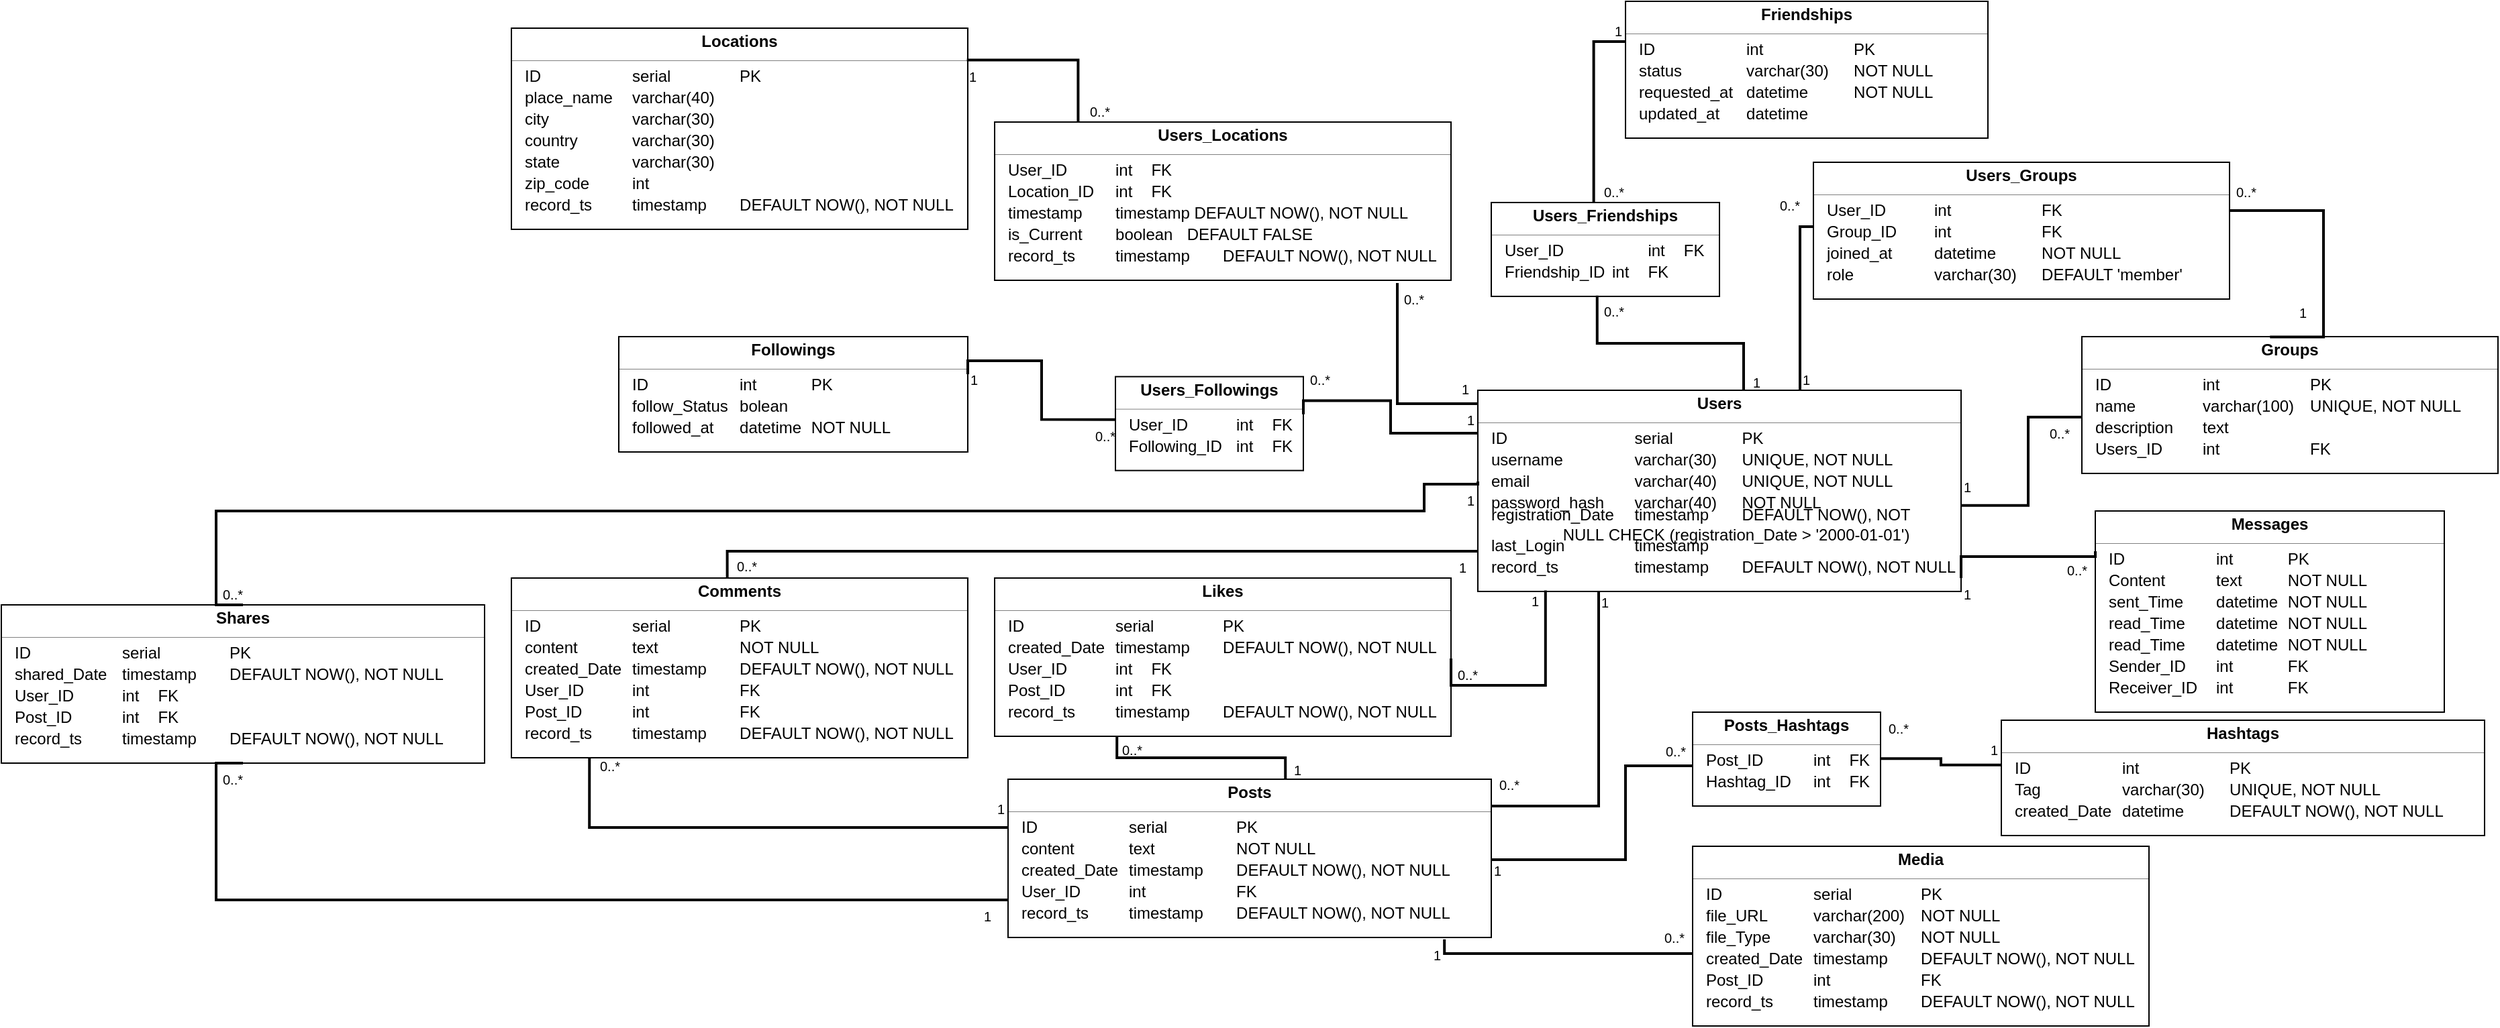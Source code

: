 <mxfile version="26.2.6">
  <diagram name="Puslapis-1" id="v5v4uFpCPzshZkrhh1YO">
    <mxGraphModel dx="1540" dy="1462" grid="1" gridSize="10" guides="1" tooltips="1" connect="1" arrows="1" fold="1" page="1" pageScale="1" pageWidth="827" pageHeight="1169" math="0" shadow="0">
      <root>
        <mxCell id="0" />
        <mxCell id="1" parent="0" />
        <mxCell id="IdVh_bVHWKS3vvw1Y_2o-1" value="" style="fontStyle=1;align=center;verticalAlign=middle;childLayout=stackLayout;horizontal=1;horizontalStack=0;resizeParent=1;resizeParentMax=0;resizeLast=0;marginBottom=0;" parent="1" vertex="1">
          <mxGeometry x="460" y="50" width="360" height="150" as="geometry" />
        </mxCell>
        <mxCell id="IdVh_bVHWKS3vvw1Y_2o-2" value="Users" style="html=1;align=center;spacing=0;verticalAlign=middle;strokeColor=none;fillColor=none;whiteSpace=wrap;fontStyle=1;" parent="IdVh_bVHWKS3vvw1Y_2o-1" vertex="1">
          <mxGeometry width="360" height="20" as="geometry" />
        </mxCell>
        <mxCell id="IdVh_bVHWKS3vvw1Y_2o-3" value="" style="line;strokeWidth=0.25;fillColor=none;align=left;verticalAlign=middle;spacingTop=-1;spacingLeft=3;spacingRight=3;rotatable=0;labelPosition=right;points=[];portConstraint=eastwest;" parent="IdVh_bVHWKS3vvw1Y_2o-1" vertex="1">
          <mxGeometry y="20" width="360" height="8" as="geometry" />
        </mxCell>
        <mxCell id="IdVh_bVHWKS3vvw1Y_2o-5" value="ID&lt;span style=&quot;white-space: pre;&quot;&gt;&#x9;&lt;span style=&quot;white-space: pre;&quot;&gt;&#x9;&lt;/span&gt;&lt;span style=&quot;white-space: pre;&quot;&gt;&#x9;&lt;span style=&quot;white-space: pre;&quot;&gt;&#x9;&lt;/span&gt;s&lt;/span&gt;e&lt;/span&gt;rial&lt;span style=&quot;white-space: pre;&quot;&gt;&lt;span style=&quot;white-space: pre;&quot;&gt;&#x9;&lt;/span&gt;&lt;span style=&quot;white-space: pre;&quot;&gt;&#x9;&lt;/span&gt;&lt;/span&gt;PK" style="html=1;align=left;spacing=0;spacingLeft=10;verticalAlign=middle;strokeColor=none;fillColor=none;whiteSpace=wrap;" parent="IdVh_bVHWKS3vvw1Y_2o-1" vertex="1">
          <mxGeometry y="28" width="360" height="16" as="geometry" />
        </mxCell>
        <mxCell id="IdVh_bVHWKS3vvw1Y_2o-224" value="username&lt;span style=&quot;white-space: pre;&quot;&gt;&#x9;&lt;span style=&quot;white-space: pre;&quot;&gt;&#x9;&lt;/span&gt;&lt;/span&gt;varchar(30)&lt;span style=&quot;white-space: pre;&quot;&gt;&#x9;&lt;/span&gt;UNIQUE, NOT NULL" style="html=1;align=left;spacing=0;spacingLeft=10;verticalAlign=middle;strokeColor=none;fillColor=none;whiteSpace=wrap;" parent="IdVh_bVHWKS3vvw1Y_2o-1" vertex="1">
          <mxGeometry y="44" width="360" height="16" as="geometry" />
        </mxCell>
        <mxCell id="IdVh_bVHWKS3vvw1Y_2o-225" value="email&lt;span style=&quot;white-space: pre;&quot;&gt;&#x9;&lt;/span&gt;&lt;span style=&quot;white-space: pre;&quot;&gt;&#x9;&lt;span style=&quot;white-space: pre;&quot;&gt;&#x9;&lt;/span&gt;&lt;/span&gt;varchar(40)&lt;span style=&quot;white-space: pre;&quot;&gt;&#x9;&lt;/span&gt;UNIQUE, NOT NULL" style="html=1;align=left;spacing=0;spacingLeft=10;verticalAlign=middle;strokeColor=none;fillColor=none;whiteSpace=wrap;" parent="IdVh_bVHWKS3vvw1Y_2o-1" vertex="1">
          <mxGeometry y="60" width="360" height="16" as="geometry" />
        </mxCell>
        <mxCell id="IdVh_bVHWKS3vvw1Y_2o-226" value="password_hash&lt;span style=&quot;white-space: pre;&quot;&gt;&lt;span style=&quot;white-space: pre;&quot;&gt;&#x9;&lt;/span&gt;&lt;/span&gt;varchar(40)&lt;span style=&quot;white-space: pre;&quot;&gt;&#x9;&lt;/span&gt;NOT NULL" style="html=1;align=left;spacing=0;spacingLeft=10;verticalAlign=middle;strokeColor=none;fillColor=none;whiteSpace=wrap;" parent="IdVh_bVHWKS3vvw1Y_2o-1" vertex="1">
          <mxGeometry y="76" width="360" height="16" as="geometry" />
        </mxCell>
        <mxCell id="IdVh_bVHWKS3vvw1Y_2o-227" value="registration_Date&lt;span style=&quot;white-space: pre;&quot;&gt;&#x9;&lt;/span&gt;timestamp &lt;span style=&quot;white-space: pre;&quot;&gt;&#x9;&lt;/span&gt;DEFAULT NOW(), NOT &lt;span style=&quot;white-space: pre;&quot;&gt;&#x9;&lt;/span&gt;&lt;span style=&quot;white-space: pre;&quot;&gt;&#x9;&lt;/span&gt;NULL&amp;nbsp;CHECK (registration_Date &amp;gt; &#39;2000-01-01&#39;)" style="html=1;align=left;spacing=0;spacingLeft=10;verticalAlign=middle;strokeColor=none;fillColor=none;whiteSpace=wrap;" parent="IdVh_bVHWKS3vvw1Y_2o-1" vertex="1">
          <mxGeometry y="92" width="360" height="16" as="geometry" />
        </mxCell>
        <mxCell id="IdVh_bVHWKS3vvw1Y_2o-228" value="last_Login&lt;span style=&quot;white-space: pre;&quot;&gt;&#x9;&lt;/span&gt;&lt;span style=&quot;white-space: pre;&quot;&gt;&#x9;&lt;/span&gt;timestamp" style="html=1;align=left;spacing=0;spacingLeft=10;verticalAlign=middle;strokeColor=none;fillColor=none;whiteSpace=wrap;" parent="IdVh_bVHWKS3vvw1Y_2o-1" vertex="1">
          <mxGeometry y="108" width="360" height="16" as="geometry" />
        </mxCell>
        <mxCell id="sliv-Y8HDMaP9CDGkICs-2" value="record_ts &lt;span style=&quot;white-space: pre;&quot;&gt;&#x9;&lt;/span&gt;&lt;span style=&quot;white-space: pre;&quot;&gt;&#x9;&lt;/span&gt;timestamp&lt;span style=&quot;white-space: pre;&quot;&gt;&#x9;&lt;/span&gt;DEFAULT NOW(), NOT NULL" style="html=1;align=left;spacing=0;spacingLeft=10;verticalAlign=middle;strokeColor=none;fillColor=none;whiteSpace=wrap;" vertex="1" parent="IdVh_bVHWKS3vvw1Y_2o-1">
          <mxGeometry y="124" width="360" height="16" as="geometry" />
        </mxCell>
        <mxCell id="IdVh_bVHWKS3vvw1Y_2o-6" value="" style="html=1;align=left;spacing=0;spacingLeft=10;verticalAlign=middle;strokeColor=none;fillColor=none;whiteSpace=wrap;" parent="IdVh_bVHWKS3vvw1Y_2o-1" vertex="1">
          <mxGeometry y="140" width="360" height="10" as="geometry" />
        </mxCell>
        <mxCell id="IdVh_bVHWKS3vvw1Y_2o-12" value="" style="fontStyle=1;align=center;verticalAlign=middle;childLayout=stackLayout;horizontal=1;horizontalStack=0;resizeParent=1;resizeParentMax=0;resizeLast=0;marginBottom=0;" parent="1" vertex="1">
          <mxGeometry x="110" y="340" width="360" height="118" as="geometry" />
        </mxCell>
        <mxCell id="IdVh_bVHWKS3vvw1Y_2o-13" value="Posts" style="html=1;align=center;spacing=0;verticalAlign=middle;strokeColor=none;fillColor=none;whiteSpace=wrap;fontStyle=1;" parent="IdVh_bVHWKS3vvw1Y_2o-12" vertex="1">
          <mxGeometry width="360" height="20" as="geometry" />
        </mxCell>
        <mxCell id="IdVh_bVHWKS3vvw1Y_2o-14" value="" style="line;strokeWidth=0.25;fillColor=none;align=left;verticalAlign=middle;spacingTop=-1;spacingLeft=3;spacingRight=3;rotatable=0;labelPosition=right;points=[];portConstraint=eastwest;" parent="IdVh_bVHWKS3vvw1Y_2o-12" vertex="1">
          <mxGeometry y="20" width="360" height="8" as="geometry" />
        </mxCell>
        <mxCell id="IdVh_bVHWKS3vvw1Y_2o-15" value="ID&lt;span style=&quot;white-space: pre;&quot;&gt;&#x9;&lt;span style=&quot;white-space: pre;&quot;&gt;&#x9;&lt;/span&gt;&lt;span style=&quot;white-space: pre;&quot;&gt;&#x9;&lt;/span&gt;s&lt;/span&gt;erial&lt;span style=&quot;white-space: pre;&quot;&gt;&lt;span style=&quot;white-space: pre;&quot;&gt;&#x9;&lt;/span&gt;&lt;span style=&quot;white-space: pre;&quot;&gt;&#x9;&lt;/span&gt;&lt;/span&gt;PK" style="html=1;align=left;spacing=0;spacingLeft=10;verticalAlign=middle;strokeColor=none;fillColor=none;whiteSpace=wrap;" parent="IdVh_bVHWKS3vvw1Y_2o-12" vertex="1">
          <mxGeometry y="28" width="360" height="16" as="geometry" />
        </mxCell>
        <mxCell id="IdVh_bVHWKS3vvw1Y_2o-229" value="content&lt;span style=&quot;white-space: pre;&quot;&gt;&#x9;&lt;/span&gt;&lt;span style=&quot;white-space: pre;&quot;&gt;&#x9;&lt;/span&gt;text&lt;span style=&quot;white-space: pre;&quot;&gt;&#x9;&lt;/span&gt;&lt;span style=&quot;white-space: pre;&quot;&gt;&#x9;&lt;/span&gt;&lt;span style=&quot;white-space: pre;&quot;&gt;&#x9;N&lt;/span&gt;OT NULL" style="html=1;align=left;spacing=0;spacingLeft=10;verticalAlign=middle;strokeColor=none;fillColor=none;whiteSpace=wrap;" parent="IdVh_bVHWKS3vvw1Y_2o-12" vertex="1">
          <mxGeometry y="44" width="360" height="16" as="geometry" />
        </mxCell>
        <mxCell id="IdVh_bVHWKS3vvw1Y_2o-230" value="created_Date&lt;span style=&quot;white-space: pre;&quot;&gt;&#x9;&lt;/span&gt;timestamp&lt;span style=&quot;white-space: pre;&quot;&gt;&#x9;&lt;/span&gt;DEFAULT NOW(), NOT NULL" style="html=1;align=left;spacing=0;spacingLeft=10;verticalAlign=middle;strokeColor=none;fillColor=none;whiteSpace=wrap;" parent="IdVh_bVHWKS3vvw1Y_2o-12" vertex="1">
          <mxGeometry y="60" width="360" height="16" as="geometry" />
        </mxCell>
        <mxCell id="IdVh_bVHWKS3vvw1Y_2o-216" value="User_ID&lt;span style=&quot;white-space: pre;&quot;&gt;&#x9;&lt;span style=&quot;white-space: pre;&quot;&gt;&#x9;&lt;/span&gt;&lt;/span&gt;int&lt;span style=&quot;white-space: pre;&quot;&gt;&#x9;&lt;span style=&quot;white-space: pre;&quot;&gt;&#x9;&lt;/span&gt;&lt;span style=&quot;white-space: pre;&quot;&gt;&#x9;&lt;/span&gt;&lt;/span&gt;FK" style="html=1;align=left;spacing=0;spacingLeft=10;verticalAlign=middle;strokeColor=none;fillColor=none;whiteSpace=wrap;" parent="IdVh_bVHWKS3vvw1Y_2o-12" vertex="1">
          <mxGeometry y="76" width="360" height="16" as="geometry" />
        </mxCell>
        <mxCell id="sliv-Y8HDMaP9CDGkICs-5" value="record_ts &lt;span style=&quot;white-space: pre;&quot;&gt;&#x9;&lt;/span&gt;timestamp&lt;span style=&quot;white-space: pre;&quot;&gt;&#x9;&lt;/span&gt;DEFAULT NOW(), NOT NULL" style="html=1;align=left;spacing=0;spacingLeft=10;verticalAlign=middle;strokeColor=none;fillColor=none;whiteSpace=wrap;" vertex="1" parent="IdVh_bVHWKS3vvw1Y_2o-12">
          <mxGeometry y="92" width="360" height="16" as="geometry" />
        </mxCell>
        <mxCell id="IdVh_bVHWKS3vvw1Y_2o-16" value="" style="html=1;align=left;spacing=0;spacingLeft=10;verticalAlign=middle;strokeColor=none;fillColor=none;whiteSpace=wrap;" parent="IdVh_bVHWKS3vvw1Y_2o-12" vertex="1">
          <mxGeometry y="108" width="360" height="10" as="geometry" />
        </mxCell>
        <mxCell id="IdVh_bVHWKS3vvw1Y_2o-29" value="" style="fontStyle=1;align=center;verticalAlign=middle;childLayout=stackLayout;horizontal=1;horizontalStack=0;resizeParent=1;resizeParentMax=0;resizeLast=0;marginBottom=0;" parent="1" vertex="1">
          <mxGeometry x="-260" y="190" width="340" height="134" as="geometry" />
        </mxCell>
        <mxCell id="IdVh_bVHWKS3vvw1Y_2o-30" value="Comments" style="html=1;align=center;spacing=0;verticalAlign=middle;strokeColor=none;fillColor=none;whiteSpace=wrap;fontStyle=1;" parent="IdVh_bVHWKS3vvw1Y_2o-29" vertex="1">
          <mxGeometry width="340" height="20" as="geometry" />
        </mxCell>
        <mxCell id="IdVh_bVHWKS3vvw1Y_2o-31" value="" style="line;strokeWidth=0.25;fillColor=none;align=left;verticalAlign=middle;spacingTop=-1;spacingLeft=3;spacingRight=3;rotatable=0;labelPosition=right;points=[];portConstraint=eastwest;" parent="IdVh_bVHWKS3vvw1Y_2o-29" vertex="1">
          <mxGeometry y="20" width="340" height="8" as="geometry" />
        </mxCell>
        <mxCell id="IdVh_bVHWKS3vvw1Y_2o-32" value="ID&lt;span style=&quot;white-space: pre;&quot;&gt;&#x9;&lt;span style=&quot;white-space: pre;&quot;&gt;&#x9;&lt;/span&gt;&lt;span style=&quot;white-space: pre;&quot;&gt;&#x9;&lt;/span&gt;s&lt;/span&gt;erial&lt;span style=&quot;white-space: pre;&quot;&gt;&lt;span style=&quot;white-space: pre;&quot;&gt;&#x9;&lt;/span&gt;&lt;span style=&quot;white-space: pre;&quot;&gt;&#x9;&lt;/span&gt;&lt;/span&gt;PK" style="html=1;align=left;spacing=0;spacingLeft=10;verticalAlign=middle;strokeColor=none;fillColor=none;whiteSpace=wrap;" parent="IdVh_bVHWKS3vvw1Y_2o-29" vertex="1">
          <mxGeometry y="28" width="340" height="16" as="geometry" />
        </mxCell>
        <mxCell id="IdVh_bVHWKS3vvw1Y_2o-231" value="content&lt;span style=&quot;white-space: pre;&quot;&gt;&#x9;&lt;/span&gt;&lt;span style=&quot;white-space: pre;&quot;&gt;&#x9;&lt;/span&gt;text&lt;span style=&quot;white-space: pre;&quot;&gt;&#x9;&lt;/span&gt;&lt;span style=&quot;white-space: pre;&quot;&gt;&#x9;&lt;/span&gt;&lt;span style=&quot;white-space: pre;&quot;&gt;&#x9;N&lt;/span&gt;OT NULL" style="html=1;align=left;spacing=0;spacingLeft=10;verticalAlign=middle;strokeColor=none;fillColor=none;whiteSpace=wrap;" parent="IdVh_bVHWKS3vvw1Y_2o-29" vertex="1">
          <mxGeometry y="44" width="340" height="16" as="geometry" />
        </mxCell>
        <mxCell id="IdVh_bVHWKS3vvw1Y_2o-232" value="created_Date&lt;span style=&quot;white-space: pre;&quot;&gt;&#x9;&lt;/span&gt;timestamp &lt;span style=&quot;white-space: pre;&quot;&gt;&#x9;&lt;/span&gt;DEFAULT NOW(), NOT NULL" style="html=1;align=left;spacing=0;spacingLeft=10;verticalAlign=middle;strokeColor=none;fillColor=none;whiteSpace=wrap;" parent="IdVh_bVHWKS3vvw1Y_2o-29" vertex="1">
          <mxGeometry y="60" width="340" height="16" as="geometry" />
        </mxCell>
        <mxCell id="IdVh_bVHWKS3vvw1Y_2o-212" value="User_ID&lt;span style=&quot;white-space: pre;&quot;&gt;&#x9;&lt;span style=&quot;white-space: pre;&quot;&gt;&#x9;&lt;/span&gt;&lt;/span&gt;int&lt;span style=&quot;white-space: pre;&quot;&gt;&#x9;&lt;span style=&quot;white-space: pre;&quot;&gt;&#x9;&lt;/span&gt;&lt;span style=&quot;white-space: pre;&quot;&gt;&#x9;&lt;/span&gt;&lt;/span&gt;FK" style="html=1;align=left;spacing=0;spacingLeft=10;verticalAlign=middle;strokeColor=none;fillColor=none;whiteSpace=wrap;" parent="IdVh_bVHWKS3vvw1Y_2o-29" vertex="1">
          <mxGeometry y="76" width="340" height="16" as="geometry" />
        </mxCell>
        <mxCell id="IdVh_bVHWKS3vvw1Y_2o-213" value="Post_ID&lt;span style=&quot;white-space: pre;&quot;&gt;&#x9;&lt;span style=&quot;white-space: pre;&quot;&gt;&#x9;&lt;/span&gt;&lt;/span&gt;int&lt;span style=&quot;white-space: pre;&quot;&gt;&#x9;&lt;span style=&quot;white-space: pre;&quot;&gt;&#x9;&lt;/span&gt;&lt;span style=&quot;white-space: pre;&quot;&gt;&#x9;&lt;/span&gt;&lt;/span&gt;FK" style="html=1;align=left;spacing=0;spacingLeft=10;verticalAlign=middle;strokeColor=none;fillColor=none;whiteSpace=wrap;" parent="IdVh_bVHWKS3vvw1Y_2o-29" vertex="1">
          <mxGeometry y="92" width="340" height="16" as="geometry" />
        </mxCell>
        <mxCell id="sliv-Y8HDMaP9CDGkICs-6" value="record_ts &lt;span style=&quot;white-space: pre;&quot;&gt;&#x9;&lt;/span&gt;timestamp&lt;span style=&quot;white-space: pre;&quot;&gt;&#x9;&lt;/span&gt;DEFAULT NOW(), NOT NULL" style="html=1;align=left;spacing=0;spacingLeft=10;verticalAlign=middle;strokeColor=none;fillColor=none;whiteSpace=wrap;" vertex="1" parent="IdVh_bVHWKS3vvw1Y_2o-29">
          <mxGeometry y="108" width="340" height="16" as="geometry" />
        </mxCell>
        <mxCell id="IdVh_bVHWKS3vvw1Y_2o-33" value="" style="html=1;align=left;spacing=0;spacingLeft=10;verticalAlign=middle;strokeColor=none;fillColor=none;whiteSpace=wrap;" parent="IdVh_bVHWKS3vvw1Y_2o-29" vertex="1">
          <mxGeometry y="124" width="340" height="10" as="geometry" />
        </mxCell>
        <mxCell id="IdVh_bVHWKS3vvw1Y_2o-40" value="" style="fontStyle=1;align=center;verticalAlign=middle;childLayout=stackLayout;horizontal=1;horizontalStack=0;resizeParent=1;resizeParentMax=0;resizeLast=0;marginBottom=0;" parent="1" vertex="1">
          <mxGeometry x="100" y="190" width="340" height="118" as="geometry" />
        </mxCell>
        <mxCell id="IdVh_bVHWKS3vvw1Y_2o-41" value="Likes" style="html=1;align=center;spacing=0;verticalAlign=middle;strokeColor=none;fillColor=none;whiteSpace=wrap;fontStyle=1;" parent="IdVh_bVHWKS3vvw1Y_2o-40" vertex="1">
          <mxGeometry width="340" height="20" as="geometry" />
        </mxCell>
        <mxCell id="IdVh_bVHWKS3vvw1Y_2o-42" value="" style="line;strokeWidth=0.25;fillColor=none;align=left;verticalAlign=middle;spacingTop=-1;spacingLeft=3;spacingRight=3;rotatable=0;labelPosition=right;points=[];portConstraint=eastwest;" parent="IdVh_bVHWKS3vvw1Y_2o-40" vertex="1">
          <mxGeometry y="20" width="340" height="8" as="geometry" />
        </mxCell>
        <mxCell id="IdVh_bVHWKS3vvw1Y_2o-43" value="ID&lt;span style=&quot;white-space: pre;&quot;&gt;&#x9;&lt;span style=&quot;white-space: pre;&quot;&gt;&#x9;&lt;/span&gt;&lt;span style=&quot;white-space: pre;&quot;&gt;&#x9;&lt;/span&gt;serial&lt;span style=&quot;white-space: pre;&quot;&gt;&#x9;&lt;/span&gt;&lt;/span&gt;&lt;span style=&quot;white-space: pre;&quot;&gt;&#x9;&lt;/span&gt;PK" style="html=1;align=left;spacing=0;spacingLeft=10;verticalAlign=middle;strokeColor=none;fillColor=none;whiteSpace=wrap;" parent="IdVh_bVHWKS3vvw1Y_2o-40" vertex="1">
          <mxGeometry y="28" width="340" height="16" as="geometry" />
        </mxCell>
        <mxCell id="IdVh_bVHWKS3vvw1Y_2o-236" value="created_Date&lt;span style=&quot;white-space: pre;&quot;&gt;&#x9;&lt;/span&gt;timestamp&lt;span style=&quot;white-space: pre;&quot;&gt;&#x9;&lt;/span&gt;DEFAULT NOW(), NOT NULL" style="html=1;align=left;spacing=0;spacingLeft=10;verticalAlign=middle;strokeColor=none;fillColor=none;whiteSpace=wrap;" parent="IdVh_bVHWKS3vvw1Y_2o-40" vertex="1">
          <mxGeometry y="44" width="340" height="16" as="geometry" />
        </mxCell>
        <mxCell id="IdVh_bVHWKS3vvw1Y_2o-214" value="User_ID&lt;span style=&quot;white-space: pre;&quot;&gt;&#x9;&lt;span style=&quot;white-space: pre;&quot;&gt;&#x9;&lt;/span&gt;&lt;/span&gt;int&lt;span style=&quot;white-space: pre;&quot;&gt;&#x9;&lt;/span&gt;FK" style="html=1;align=left;spacing=0;spacingLeft=10;verticalAlign=middle;strokeColor=none;fillColor=none;whiteSpace=wrap;" parent="IdVh_bVHWKS3vvw1Y_2o-40" vertex="1">
          <mxGeometry y="60" width="340" height="16" as="geometry" />
        </mxCell>
        <mxCell id="IdVh_bVHWKS3vvw1Y_2o-215" value="Post_ID&lt;span style=&quot;white-space: pre;&quot;&gt;&#x9;&lt;span style=&quot;white-space: pre;&quot;&gt;&#x9;&lt;/span&gt;&lt;/span&gt;int&lt;span style=&quot;white-space: pre;&quot;&gt;&#x9;&lt;/span&gt;FK" style="html=1;align=left;spacing=0;spacingLeft=10;verticalAlign=middle;strokeColor=none;fillColor=none;whiteSpace=wrap;" parent="IdVh_bVHWKS3vvw1Y_2o-40" vertex="1">
          <mxGeometry y="76" width="340" height="16" as="geometry" />
        </mxCell>
        <mxCell id="sliv-Y8HDMaP9CDGkICs-7" value="record_ts &lt;span style=&quot;white-space: pre;&quot;&gt;&#x9;&lt;/span&gt;timestamp&lt;span style=&quot;white-space: pre;&quot;&gt;&#x9;&lt;/span&gt;DEFAULT NOW(), NOT NULL" style="html=1;align=left;spacing=0;spacingLeft=10;verticalAlign=middle;strokeColor=none;fillColor=none;whiteSpace=wrap;" vertex="1" parent="IdVh_bVHWKS3vvw1Y_2o-40">
          <mxGeometry y="92" width="340" height="16" as="geometry" />
        </mxCell>
        <mxCell id="IdVh_bVHWKS3vvw1Y_2o-44" value="" style="html=1;align=left;spacing=0;spacingLeft=10;verticalAlign=middle;strokeColor=none;fillColor=none;whiteSpace=wrap;" parent="IdVh_bVHWKS3vvw1Y_2o-40" vertex="1">
          <mxGeometry y="108" width="340" height="10" as="geometry" />
        </mxCell>
        <mxCell id="IdVh_bVHWKS3vvw1Y_2o-51" value="" style="fontStyle=1;align=center;verticalAlign=middle;childLayout=stackLayout;horizontal=1;horizontalStack=0;resizeParent=1;resizeParentMax=0;resizeLast=0;marginBottom=0;" parent="1" vertex="1">
          <mxGeometry x="-640" y="210" width="360" height="118" as="geometry" />
        </mxCell>
        <mxCell id="IdVh_bVHWKS3vvw1Y_2o-52" value="Shares" style="html=1;align=center;spacing=0;verticalAlign=middle;strokeColor=none;fillColor=none;whiteSpace=wrap;fontStyle=1;" parent="IdVh_bVHWKS3vvw1Y_2o-51" vertex="1">
          <mxGeometry width="360" height="20" as="geometry" />
        </mxCell>
        <mxCell id="IdVh_bVHWKS3vvw1Y_2o-53" value="" style="line;strokeWidth=0.25;fillColor=none;align=left;verticalAlign=middle;spacingTop=-1;spacingLeft=3;spacingRight=3;rotatable=0;labelPosition=right;points=[];portConstraint=eastwest;" parent="IdVh_bVHWKS3vvw1Y_2o-51" vertex="1">
          <mxGeometry y="20" width="360" height="8" as="geometry" />
        </mxCell>
        <mxCell id="IdVh_bVHWKS3vvw1Y_2o-54" value="ID&lt;span style=&quot;white-space: pre;&quot;&gt;&#x9;&lt;span style=&quot;white-space: pre;&quot;&gt;&#x9;&lt;/span&gt;&lt;span style=&quot;white-space: pre;&quot;&gt;&#x9;&lt;/span&gt;&lt;/span&gt;serial&lt;span style=&quot;white-space: pre;&quot;&gt;&#x9;&lt;span style=&quot;white-space: pre;&quot;&gt;&#x9;&lt;/span&gt;&lt;/span&gt;PK" style="html=1;align=left;spacing=0;spacingLeft=10;verticalAlign=middle;strokeColor=none;fillColor=none;whiteSpace=wrap;" parent="IdVh_bVHWKS3vvw1Y_2o-51" vertex="1">
          <mxGeometry y="28" width="360" height="16" as="geometry" />
        </mxCell>
        <mxCell id="IdVh_bVHWKS3vvw1Y_2o-263" value="shared_Date&lt;span style=&quot;white-space: pre;&quot;&gt;&#x9;&lt;/span&gt;timestamp&lt;span style=&quot;white-space: pre;&quot;&gt;&#x9;&lt;/span&gt;DEFAULT NOW(), NOT NULL" style="html=1;align=left;spacing=0;spacingLeft=10;verticalAlign=middle;strokeColor=none;fillColor=none;whiteSpace=wrap;" parent="IdVh_bVHWKS3vvw1Y_2o-51" vertex="1">
          <mxGeometry y="44" width="360" height="16" as="geometry" />
        </mxCell>
        <mxCell id="IdVh_bVHWKS3vvw1Y_2o-206" value="User_ID&lt;span style=&quot;white-space: pre;&quot;&gt;&#x9;&lt;span style=&quot;white-space: pre;&quot;&gt;&#x9;&lt;/span&gt;&lt;/span&gt;int&lt;span style=&quot;white-space: pre;&quot;&gt;&#x9;&lt;/span&gt;FK" style="html=1;align=left;spacing=0;spacingLeft=10;verticalAlign=middle;strokeColor=none;fillColor=none;whiteSpace=wrap;" parent="IdVh_bVHWKS3vvw1Y_2o-51" vertex="1">
          <mxGeometry y="60" width="360" height="16" as="geometry" />
        </mxCell>
        <mxCell id="IdVh_bVHWKS3vvw1Y_2o-207" value="Post_ID&lt;span style=&quot;white-space: pre;&quot;&gt;&#x9;&lt;span style=&quot;white-space: pre;&quot;&gt;&#x9;&lt;/span&gt;&lt;/span&gt;int&lt;span style=&quot;white-space: pre;&quot;&gt;&#x9;&lt;/span&gt;FK" style="html=1;align=left;spacing=0;spacingLeft=10;verticalAlign=middle;strokeColor=none;fillColor=none;whiteSpace=wrap;" parent="IdVh_bVHWKS3vvw1Y_2o-51" vertex="1">
          <mxGeometry y="76" width="360" height="16" as="geometry" />
        </mxCell>
        <mxCell id="sliv-Y8HDMaP9CDGkICs-8" value="record_ts &lt;span style=&quot;white-space: pre;&quot;&gt;&#x9;&lt;/span&gt;timestamp&lt;span style=&quot;white-space: pre;&quot;&gt;&#x9;&lt;/span&gt;DEFAULT NOW(), NOT NULL" style="html=1;align=left;spacing=0;spacingLeft=10;verticalAlign=middle;strokeColor=none;fillColor=none;whiteSpace=wrap;" vertex="1" parent="IdVh_bVHWKS3vvw1Y_2o-51">
          <mxGeometry y="92" width="360" height="16" as="geometry" />
        </mxCell>
        <mxCell id="IdVh_bVHWKS3vvw1Y_2o-55" value="" style="html=1;align=left;spacing=0;spacingLeft=10;verticalAlign=middle;strokeColor=none;fillColor=none;whiteSpace=wrap;" parent="IdVh_bVHWKS3vvw1Y_2o-51" vertex="1">
          <mxGeometry y="108" width="360" height="10" as="geometry" />
        </mxCell>
        <mxCell id="IdVh_bVHWKS3vvw1Y_2o-56" value="" style="fontStyle=1;align=center;verticalAlign=middle;childLayout=stackLayout;horizontal=1;horizontalStack=0;resizeParent=1;resizeParentMax=0;resizeLast=0;marginBottom=0;" parent="1" vertex="1">
          <mxGeometry x="850" y="296" width="360" height="86" as="geometry" />
        </mxCell>
        <mxCell id="IdVh_bVHWKS3vvw1Y_2o-57" value="&lt;strong&gt;Hashtags&lt;/strong&gt;" style="html=1;align=center;spacing=0;verticalAlign=middle;strokeColor=none;fillColor=none;whiteSpace=wrap;fontStyle=1;" parent="IdVh_bVHWKS3vvw1Y_2o-56" vertex="1">
          <mxGeometry width="360" height="20" as="geometry" />
        </mxCell>
        <mxCell id="IdVh_bVHWKS3vvw1Y_2o-58" value="" style="line;strokeWidth=0.25;fillColor=none;align=left;verticalAlign=middle;spacingTop=-1;spacingLeft=3;spacingRight=3;rotatable=0;labelPosition=right;points=[];portConstraint=eastwest;" parent="IdVh_bVHWKS3vvw1Y_2o-56" vertex="1">
          <mxGeometry y="20" width="360" height="8" as="geometry" />
        </mxCell>
        <mxCell id="IdVh_bVHWKS3vvw1Y_2o-59" value="ID&lt;span style=&quot;white-space: pre;&quot;&gt;&#x9;&lt;span style=&quot;white-space: pre;&quot;&gt;&#x9;&lt;/span&gt;&lt;span style=&quot;white-space: pre;&quot;&gt;&#x9;&lt;/span&gt;&lt;/span&gt;int&lt;span style=&quot;white-space: pre;&quot;&gt;&#x9;&lt;span style=&quot;white-space: pre;&quot;&gt;&#x9;&lt;/span&gt;&lt;span style=&quot;white-space: pre;&quot;&gt;&#x9;&lt;/span&gt;&lt;/span&gt;PK" style="html=1;align=left;spacing=0;spacingLeft=10;verticalAlign=middle;strokeColor=none;fillColor=none;whiteSpace=wrap;" parent="IdVh_bVHWKS3vvw1Y_2o-56" vertex="1">
          <mxGeometry y="28" width="360" height="16" as="geometry" />
        </mxCell>
        <mxCell id="IdVh_bVHWKS3vvw1Y_2o-242" value="Tag&lt;span style=&quot;white-space: pre;&quot;&gt;&#x9;&lt;span style=&quot;white-space: pre;&quot;&gt;&#x9;&lt;/span&gt;&lt;span style=&quot;white-space: pre;&quot;&gt;&#x9;&lt;/span&gt;&lt;/span&gt;varchar(30)&lt;span style=&quot;white-space: pre;&quot;&gt;&#x9;&lt;/span&gt;UNIQUE, NOT NULL" style="html=1;align=left;spacing=0;spacingLeft=10;verticalAlign=middle;strokeColor=none;fillColor=none;whiteSpace=wrap;" parent="IdVh_bVHWKS3vvw1Y_2o-56" vertex="1">
          <mxGeometry y="44" width="360" height="16" as="geometry" />
        </mxCell>
        <mxCell id="IdVh_bVHWKS3vvw1Y_2o-243" value="created_Date&lt;span style=&quot;white-space: pre;&quot;&gt;&#x9;&lt;/span&gt;datetime&lt;span style=&quot;white-space: pre;&quot;&gt;&#x9;&lt;/span&gt;&lt;span style=&quot;white-space: pre;&quot;&gt;&#x9;&lt;/span&gt;DEFAULT NOW(), NOT NULL" style="html=1;align=left;spacing=0;spacingLeft=10;verticalAlign=middle;strokeColor=none;fillColor=none;whiteSpace=wrap;" parent="IdVh_bVHWKS3vvw1Y_2o-56" vertex="1">
          <mxGeometry y="60" width="360" height="16" as="geometry" />
        </mxCell>
        <mxCell id="IdVh_bVHWKS3vvw1Y_2o-60" value="" style="html=1;align=left;spacing=0;spacingLeft=10;verticalAlign=middle;strokeColor=none;fillColor=none;whiteSpace=wrap;" parent="IdVh_bVHWKS3vvw1Y_2o-56" vertex="1">
          <mxGeometry y="76" width="360" height="10" as="geometry" />
        </mxCell>
        <mxCell id="IdVh_bVHWKS3vvw1Y_2o-61" value="" style="fontStyle=1;align=center;verticalAlign=middle;childLayout=stackLayout;horizontal=1;horizontalStack=0;resizeParent=1;resizeParentMax=0;resizeLast=0;marginBottom=0;" parent="1" vertex="1">
          <mxGeometry x="-260" y="-220" width="340" height="150" as="geometry" />
        </mxCell>
        <mxCell id="IdVh_bVHWKS3vvw1Y_2o-62" value="&lt;strong&gt;Locations&lt;/strong&gt;" style="html=1;align=center;spacing=0;verticalAlign=middle;strokeColor=none;fillColor=none;whiteSpace=wrap;fontStyle=1;" parent="IdVh_bVHWKS3vvw1Y_2o-61" vertex="1">
          <mxGeometry width="340" height="20" as="geometry" />
        </mxCell>
        <mxCell id="IdVh_bVHWKS3vvw1Y_2o-63" value="" style="line;strokeWidth=0.25;fillColor=none;align=left;verticalAlign=middle;spacingTop=-1;spacingLeft=3;spacingRight=3;rotatable=0;labelPosition=right;points=[];portConstraint=eastwest;" parent="IdVh_bVHWKS3vvw1Y_2o-61" vertex="1">
          <mxGeometry y="20" width="340" height="8" as="geometry" />
        </mxCell>
        <mxCell id="IdVh_bVHWKS3vvw1Y_2o-64" value="ID&lt;span style=&quot;white-space: pre;&quot;&gt;&#x9;&lt;span style=&quot;white-space: pre;&quot;&gt;&#x9;&lt;span style=&quot;white-space: pre;&quot;&gt;&#x9;&lt;/span&gt;s&lt;/span&gt;e&lt;/span&gt;rial&lt;span style=&quot;white-space: pre;&quot;&gt;&lt;span style=&quot;white-space: pre;&quot;&gt;&#x9;&lt;/span&gt;&lt;span style=&quot;white-space: pre;&quot;&gt;&#x9;&lt;/span&gt;&lt;/span&gt;PK" style="html=1;align=left;spacing=0;spacingLeft=10;verticalAlign=middle;strokeColor=none;fillColor=none;whiteSpace=wrap;" parent="IdVh_bVHWKS3vvw1Y_2o-61" vertex="1">
          <mxGeometry y="28" width="340" height="16" as="geometry" />
        </mxCell>
        <mxCell id="nEx1TBivGr7TtxusMtfK-4" value="place_name&lt;span style=&quot;white-space: pre;&quot;&gt;&#x9;&lt;/span&gt;varchar(40)" style="html=1;align=left;spacing=0;spacingLeft=10;verticalAlign=middle;strokeColor=none;fillColor=none;whiteSpace=wrap;" parent="IdVh_bVHWKS3vvw1Y_2o-61" vertex="1">
          <mxGeometry y="44" width="340" height="16" as="geometry" />
        </mxCell>
        <mxCell id="IdVh_bVHWKS3vvw1Y_2o-244" value="city&lt;span style=&quot;white-space: pre;&quot;&gt;&#x9;&lt;span style=&quot;white-space: pre;&quot;&gt;&#x9;&lt;span style=&quot;white-space: pre;&quot;&gt;&#x9;&lt;/span&gt;&lt;/span&gt;&lt;/span&gt;varchar(30)" style="html=1;align=left;spacing=0;spacingLeft=10;verticalAlign=middle;strokeColor=none;fillColor=none;whiteSpace=wrap;" parent="IdVh_bVHWKS3vvw1Y_2o-61" vertex="1">
          <mxGeometry y="60" width="340" height="16" as="geometry" />
        </mxCell>
        <mxCell id="IdVh_bVHWKS3vvw1Y_2o-245" value="country&lt;span style=&quot;white-space: pre;&quot;&gt;&#x9;&lt;span style=&quot;white-space: pre;&quot;&gt;&#x9;&lt;/span&gt;&lt;/span&gt;varchar(30)" style="html=1;align=left;spacing=0;spacingLeft=10;verticalAlign=middle;strokeColor=none;fillColor=none;whiteSpace=wrap;" parent="IdVh_bVHWKS3vvw1Y_2o-61" vertex="1">
          <mxGeometry y="76" width="340" height="16" as="geometry" />
        </mxCell>
        <mxCell id="nEx1TBivGr7TtxusMtfK-2" value="state &lt;span style=&quot;white-space: pre;&quot;&gt;&#x9;&lt;span style=&quot;white-space: pre;&quot;&gt;&#x9;&lt;/span&gt;&lt;/span&gt;varchar(30)" style="html=1;align=left;spacing=0;spacingLeft=10;verticalAlign=middle;strokeColor=none;fillColor=none;whiteSpace=wrap;" parent="IdVh_bVHWKS3vvw1Y_2o-61" vertex="1">
          <mxGeometry y="92" width="340" height="16" as="geometry" />
        </mxCell>
        <mxCell id="nEx1TBivGr7TtxusMtfK-3" value="zip_code&lt;span style=&quot;white-space: pre;&quot;&gt;&#x9;&lt;span style=&quot;white-space: pre;&quot;&gt;&#x9;&lt;/span&gt;&lt;/span&gt;int" style="html=1;align=left;spacing=0;spacingLeft=10;verticalAlign=middle;strokeColor=none;fillColor=none;whiteSpace=wrap;" parent="IdVh_bVHWKS3vvw1Y_2o-61" vertex="1">
          <mxGeometry y="108" width="340" height="16" as="geometry" />
        </mxCell>
        <mxCell id="sliv-Y8HDMaP9CDGkICs-3" value="record_ts &lt;span style=&quot;white-space: pre;&quot;&gt;&#x9;&lt;/span&gt;timestamp&lt;span style=&quot;white-space: pre;&quot;&gt;&#x9;&lt;/span&gt;DEFAULT NOW(), NOT NULL" style="html=1;align=left;spacing=0;spacingLeft=10;verticalAlign=middle;strokeColor=none;fillColor=none;whiteSpace=wrap;" vertex="1" parent="IdVh_bVHWKS3vvw1Y_2o-61">
          <mxGeometry y="124" width="340" height="16" as="geometry" />
        </mxCell>
        <mxCell id="IdVh_bVHWKS3vvw1Y_2o-65" value="" style="html=1;align=left;spacing=0;spacingLeft=10;verticalAlign=middle;strokeColor=none;fillColor=none;whiteSpace=wrap;" parent="IdVh_bVHWKS3vvw1Y_2o-61" vertex="1">
          <mxGeometry y="140" width="340" height="10" as="geometry" />
        </mxCell>
        <mxCell id="IdVh_bVHWKS3vvw1Y_2o-73" value="" style="fontStyle=1;align=center;verticalAlign=middle;childLayout=stackLayout;horizontal=1;horizontalStack=0;resizeParent=1;resizeParentMax=0;resizeLast=0;marginBottom=0;" parent="1" vertex="1">
          <mxGeometry x="-180" y="10" width="260" height="86" as="geometry" />
        </mxCell>
        <mxCell id="IdVh_bVHWKS3vvw1Y_2o-74" value="Followings" style="html=1;align=center;spacing=0;verticalAlign=middle;strokeColor=none;fillColor=none;whiteSpace=wrap;fontStyle=1;" parent="IdVh_bVHWKS3vvw1Y_2o-73" vertex="1">
          <mxGeometry width="260" height="20" as="geometry" />
        </mxCell>
        <mxCell id="IdVh_bVHWKS3vvw1Y_2o-75" value="" style="line;strokeWidth=0.25;fillColor=none;align=left;verticalAlign=middle;spacingTop=-1;spacingLeft=3;spacingRight=3;rotatable=0;labelPosition=right;points=[];portConstraint=eastwest;" parent="IdVh_bVHWKS3vvw1Y_2o-73" vertex="1">
          <mxGeometry y="20" width="260" height="8" as="geometry" />
        </mxCell>
        <mxCell id="IdVh_bVHWKS3vvw1Y_2o-76" value="ID&lt;span style=&quot;white-space: pre;&quot;&gt;&#x9;&lt;span style=&quot;white-space: pre;&quot;&gt;&#x9;&lt;/span&gt;&lt;span style=&quot;white-space: pre;&quot;&gt;&#x9;&lt;/span&gt;&lt;/span&gt;int&lt;span style=&quot;white-space: pre;&quot;&gt;&#x9;&lt;span style=&quot;white-space: pre;&quot;&gt;&#x9;&lt;/span&gt;&lt;/span&gt;PK" style="html=1;align=left;spacing=0;spacingLeft=10;verticalAlign=middle;strokeColor=none;fillColor=none;whiteSpace=wrap;" parent="IdVh_bVHWKS3vvw1Y_2o-73" vertex="1">
          <mxGeometry y="28" width="260" height="16" as="geometry" />
        </mxCell>
        <mxCell id="IdVh_bVHWKS3vvw1Y_2o-264" value="follow_Status&lt;span style=&quot;white-space: pre;&quot;&gt;&#x9;&lt;/span&gt;bolean&lt;span style=&quot;white-space: pre;&quot;&gt;&#x9;&lt;/span&gt;" style="html=1;align=left;spacing=0;spacingLeft=10;verticalAlign=middle;strokeColor=none;fillColor=none;whiteSpace=wrap;" parent="IdVh_bVHWKS3vvw1Y_2o-73" vertex="1">
          <mxGeometry y="44" width="260" height="16" as="geometry" />
        </mxCell>
        <mxCell id="IdVh_bVHWKS3vvw1Y_2o-265" value="followed_at&lt;span style=&quot;white-space: pre;&quot;&gt;&#x9;&lt;/span&gt;datetime&lt;span style=&quot;white-space: pre;&quot;&gt;&#x9;&lt;/span&gt;NOT NULL" style="html=1;align=left;spacing=0;spacingLeft=10;verticalAlign=middle;strokeColor=none;fillColor=none;whiteSpace=wrap;" parent="IdVh_bVHWKS3vvw1Y_2o-73" vertex="1">
          <mxGeometry y="60" width="260" height="16" as="geometry" />
        </mxCell>
        <mxCell id="IdVh_bVHWKS3vvw1Y_2o-77" value="" style="html=1;align=left;spacing=0;spacingLeft=10;verticalAlign=middle;strokeColor=none;fillColor=none;whiteSpace=wrap;" parent="IdVh_bVHWKS3vvw1Y_2o-73" vertex="1">
          <mxGeometry y="76" width="260" height="10" as="geometry" />
        </mxCell>
        <mxCell id="IdVh_bVHWKS3vvw1Y_2o-78" value="" style="fontStyle=1;align=center;verticalAlign=middle;childLayout=stackLayout;horizontal=1;horizontalStack=0;resizeParent=1;resizeParentMax=0;resizeLast=0;marginBottom=0;" parent="1" vertex="1">
          <mxGeometry x="920" y="140" width="260" height="150" as="geometry" />
        </mxCell>
        <mxCell id="IdVh_bVHWKS3vvw1Y_2o-79" value="&lt;strong&gt;Messages&lt;/strong&gt;" style="html=1;align=center;spacing=0;verticalAlign=middle;strokeColor=none;fillColor=none;whiteSpace=wrap;fontStyle=1;" parent="IdVh_bVHWKS3vvw1Y_2o-78" vertex="1">
          <mxGeometry width="260" height="20" as="geometry" />
        </mxCell>
        <mxCell id="IdVh_bVHWKS3vvw1Y_2o-80" value="" style="line;strokeWidth=0.25;fillColor=none;align=left;verticalAlign=middle;spacingTop=-1;spacingLeft=3;spacingRight=3;rotatable=0;labelPosition=right;points=[];portConstraint=eastwest;" parent="IdVh_bVHWKS3vvw1Y_2o-78" vertex="1">
          <mxGeometry y="20" width="260" height="8" as="geometry" />
        </mxCell>
        <mxCell id="IdVh_bVHWKS3vvw1Y_2o-81" value="ID&lt;span style=&quot;white-space: pre;&quot;&gt;&#x9;&lt;span style=&quot;white-space: pre;&quot;&gt;&#x9;&lt;/span&gt;&lt;span style=&quot;white-space: pre;&quot;&gt;&#x9;&lt;/span&gt;&lt;/span&gt;int&lt;span style=&quot;white-space: pre;&quot;&gt;&#x9;&lt;span style=&quot;white-space: pre;&quot;&gt;&#x9;&lt;/span&gt;&lt;/span&gt;PK" style="html=1;align=left;spacing=0;spacingLeft=10;verticalAlign=middle;strokeColor=none;fillColor=none;whiteSpace=wrap;" parent="IdVh_bVHWKS3vvw1Y_2o-78" vertex="1">
          <mxGeometry y="28" width="260" height="16" as="geometry" />
        </mxCell>
        <mxCell id="IdVh_bVHWKS3vvw1Y_2o-257" value="Content&lt;span style=&quot;white-space: pre;&quot;&gt;&#x9;&lt;span style=&quot;white-space: pre;&quot;&gt;&#x9;&lt;/span&gt;&lt;/span&gt;text&lt;span style=&quot;white-space: pre;&quot;&gt;&#x9;&lt;span style=&quot;white-space: pre;&quot;&gt;&#x9;&lt;/span&gt;&lt;/span&gt;NOT NULL" style="html=1;align=left;spacing=0;spacingLeft=10;verticalAlign=middle;strokeColor=none;fillColor=none;whiteSpace=wrap;" parent="IdVh_bVHWKS3vvw1Y_2o-78" vertex="1">
          <mxGeometry y="44" width="260" height="16" as="geometry" />
        </mxCell>
        <mxCell id="IdVh_bVHWKS3vvw1Y_2o-258" value="sent_Time&lt;span style=&quot;white-space: pre;&quot;&gt;&#x9;&lt;/span&gt;datetime&lt;span style=&quot;white-space: pre;&quot;&gt;&#x9;&lt;/span&gt;NOT NULL" style="html=1;align=left;spacing=0;spacingLeft=10;verticalAlign=middle;strokeColor=none;fillColor=none;whiteSpace=wrap;" parent="IdVh_bVHWKS3vvw1Y_2o-78" vertex="1">
          <mxGeometry y="60" width="260" height="16" as="geometry" />
        </mxCell>
        <mxCell id="IdVh_bVHWKS3vvw1Y_2o-287" value="read_Time&lt;span style=&quot;white-space: pre;&quot;&gt;&#x9;&lt;/span&gt;datetime&lt;span style=&quot;white-space: pre;&quot;&gt;&#x9;&lt;/span&gt;NOT NULL" style="html=1;align=left;spacing=0;spacingLeft=10;verticalAlign=middle;strokeColor=none;fillColor=none;whiteSpace=wrap;" parent="IdVh_bVHWKS3vvw1Y_2o-78" vertex="1">
          <mxGeometry y="76" width="260" height="16" as="geometry" />
        </mxCell>
        <mxCell id="IdVh_bVHWKS3vvw1Y_2o-260" value="read_Time&lt;span style=&quot;white-space: pre;&quot;&gt;&#x9;&lt;/span&gt;datetime&lt;span style=&quot;white-space: pre;&quot;&gt;&#x9;&lt;/span&gt;NOT NULL" style="html=1;align=left;spacing=0;spacingLeft=10;verticalAlign=middle;strokeColor=none;fillColor=none;whiteSpace=wrap;" parent="IdVh_bVHWKS3vvw1Y_2o-78" vertex="1">
          <mxGeometry y="92" width="260" height="16" as="geometry" />
        </mxCell>
        <mxCell id="IdVh_bVHWKS3vvw1Y_2o-187" value="Sender_ID&lt;span style=&quot;white-space: pre;&quot;&gt;&#x9;&lt;/span&gt;int&lt;span style=&quot;white-space: pre;&quot;&gt;&#x9;&lt;span style=&quot;white-space: pre;&quot;&gt;&#x9;&lt;/span&gt;&lt;/span&gt;FK" style="html=1;align=left;spacing=0;spacingLeft=10;verticalAlign=middle;strokeColor=none;fillColor=none;whiteSpace=wrap;" parent="IdVh_bVHWKS3vvw1Y_2o-78" vertex="1">
          <mxGeometry y="108" width="260" height="16" as="geometry" />
        </mxCell>
        <mxCell id="IdVh_bVHWKS3vvw1Y_2o-186" value="Receiver_ID&lt;span style=&quot;white-space: pre;&quot;&gt;&#x9;&lt;/span&gt;int&lt;span style=&quot;white-space: pre;&quot;&gt;&#x9;&lt;span style=&quot;white-space: pre;&quot;&gt;&#x9;&lt;/span&gt;&lt;/span&gt;FK" style="html=1;align=left;spacing=0;spacingLeft=10;verticalAlign=middle;strokeColor=none;fillColor=none;whiteSpace=wrap;" parent="IdVh_bVHWKS3vvw1Y_2o-78" vertex="1">
          <mxGeometry y="124" width="260" height="16" as="geometry" />
        </mxCell>
        <mxCell id="IdVh_bVHWKS3vvw1Y_2o-82" value="" style="html=1;align=left;spacing=0;spacingLeft=10;verticalAlign=middle;strokeColor=none;fillColor=none;whiteSpace=wrap;" parent="IdVh_bVHWKS3vvw1Y_2o-78" vertex="1">
          <mxGeometry y="140" width="260" height="10" as="geometry" />
        </mxCell>
        <mxCell id="IdVh_bVHWKS3vvw1Y_2o-83" value="" style="fontStyle=1;align=center;verticalAlign=middle;childLayout=stackLayout;horizontal=1;horizontalStack=0;resizeParent=1;resizeParentMax=0;resizeLast=0;marginBottom=0;" parent="1" vertex="1">
          <mxGeometry x="910" y="10" width="310" height="102" as="geometry" />
        </mxCell>
        <mxCell id="IdVh_bVHWKS3vvw1Y_2o-84" value="&lt;strong&gt;Groups&lt;/strong&gt;" style="html=1;align=center;spacing=0;verticalAlign=middle;strokeColor=none;fillColor=none;whiteSpace=wrap;fontStyle=1;" parent="IdVh_bVHWKS3vvw1Y_2o-83" vertex="1">
          <mxGeometry width="310" height="20" as="geometry" />
        </mxCell>
        <mxCell id="IdVh_bVHWKS3vvw1Y_2o-85" value="" style="line;strokeWidth=0.25;fillColor=none;align=left;verticalAlign=middle;spacingTop=-1;spacingLeft=3;spacingRight=3;rotatable=0;labelPosition=right;points=[];portConstraint=eastwest;" parent="IdVh_bVHWKS3vvw1Y_2o-83" vertex="1">
          <mxGeometry y="20" width="310" height="8" as="geometry" />
        </mxCell>
        <mxCell id="IdVh_bVHWKS3vvw1Y_2o-86" value="ID&lt;span style=&quot;white-space: pre;&quot;&gt;&#x9;&lt;span style=&quot;white-space: pre;&quot;&gt;&#x9;&lt;/span&gt;&lt;span style=&quot;white-space: pre;&quot;&gt;&#x9;&lt;/span&gt;&lt;/span&gt;int&lt;span style=&quot;white-space: pre;&quot;&gt;&#x9;&lt;span style=&quot;white-space: pre;&quot;&gt;&#x9;&lt;/span&gt;&lt;span style=&quot;white-space: pre;&quot;&gt;&#x9;&lt;/span&gt;&lt;/span&gt;PK" style="html=1;align=left;spacing=0;spacingLeft=10;verticalAlign=middle;strokeColor=none;fillColor=none;whiteSpace=wrap;" parent="IdVh_bVHWKS3vvw1Y_2o-83" vertex="1">
          <mxGeometry y="28" width="310" height="16" as="geometry" />
        </mxCell>
        <mxCell id="IdVh_bVHWKS3vvw1Y_2o-248" value="name&lt;span style=&quot;white-space: pre;&quot;&gt;&#x9;&lt;span style=&quot;white-space: pre;&quot;&gt;&#x9;&lt;/span&gt;&lt;/span&gt;varchar(100)&lt;span style=&quot;white-space: pre;&quot;&gt;&#x9;&lt;/span&gt;UNIQUE, NOT NULL" style="html=1;align=left;spacing=0;spacingLeft=10;verticalAlign=middle;strokeColor=none;fillColor=none;whiteSpace=wrap;" parent="IdVh_bVHWKS3vvw1Y_2o-83" vertex="1">
          <mxGeometry y="44" width="310" height="16" as="geometry" />
        </mxCell>
        <mxCell id="IdVh_bVHWKS3vvw1Y_2o-249" value="description&lt;span style=&quot;white-space: pre;&quot;&gt;&#x9;&lt;/span&gt;text" style="html=1;align=left;spacing=0;spacingLeft=10;verticalAlign=middle;strokeColor=none;fillColor=none;whiteSpace=wrap;" parent="IdVh_bVHWKS3vvw1Y_2o-83" vertex="1">
          <mxGeometry y="60" width="310" height="16" as="geometry" />
        </mxCell>
        <mxCell id="IdVh_bVHWKS3vvw1Y_2o-254" value="Users_ID&lt;span style=&quot;white-space: pre;&quot;&gt;&lt;span style=&quot;white-space: pre;&quot;&gt;&#x9;&lt;/span&gt;&lt;span style=&quot;white-space: pre;&quot;&gt;&#x9;&lt;/span&gt;&lt;/span&gt;int&lt;span style=&quot;white-space: pre;&quot;&gt;&#x9;&lt;span style=&quot;white-space: pre;&quot;&gt;&#x9;&lt;/span&gt;&lt;span style=&quot;white-space: pre;&quot;&gt;&#x9;&lt;/span&gt;F&lt;/span&gt;K" style="html=1;align=left;spacing=0;spacingLeft=10;verticalAlign=middle;strokeColor=none;fillColor=none;whiteSpace=wrap;" parent="IdVh_bVHWKS3vvw1Y_2o-83" vertex="1">
          <mxGeometry y="76" width="310" height="16" as="geometry" />
        </mxCell>
        <mxCell id="IdVh_bVHWKS3vvw1Y_2o-87" value="" style="html=1;align=left;spacing=0;spacingLeft=10;verticalAlign=middle;strokeColor=none;fillColor=none;whiteSpace=wrap;" parent="IdVh_bVHWKS3vvw1Y_2o-83" vertex="1">
          <mxGeometry y="92" width="310" height="10" as="geometry" />
        </mxCell>
        <mxCell id="IdVh_bVHWKS3vvw1Y_2o-88" value="" style="fontStyle=1;align=center;verticalAlign=middle;childLayout=stackLayout;horizontal=1;horizontalStack=0;resizeParent=1;resizeParentMax=0;resizeLast=0;marginBottom=0;" parent="1" vertex="1">
          <mxGeometry x="620" y="390" width="340" height="134" as="geometry" />
        </mxCell>
        <mxCell id="IdVh_bVHWKS3vvw1Y_2o-89" value="&lt;strong&gt;Media&lt;/strong&gt;" style="html=1;align=center;spacing=0;verticalAlign=middle;strokeColor=none;fillColor=none;whiteSpace=wrap;fontStyle=1;" parent="IdVh_bVHWKS3vvw1Y_2o-88" vertex="1">
          <mxGeometry width="340" height="20" as="geometry" />
        </mxCell>
        <mxCell id="IdVh_bVHWKS3vvw1Y_2o-90" value="" style="line;strokeWidth=0.25;fillColor=none;align=left;verticalAlign=middle;spacingTop=-1;spacingLeft=3;spacingRight=3;rotatable=0;labelPosition=right;points=[];portConstraint=eastwest;" parent="IdVh_bVHWKS3vvw1Y_2o-88" vertex="1">
          <mxGeometry y="20" width="340" height="8" as="geometry" />
        </mxCell>
        <mxCell id="IdVh_bVHWKS3vvw1Y_2o-240" value="ID&lt;span style=&quot;white-space: pre;&quot;&gt;&#x9;&lt;span style=&quot;white-space: pre;&quot;&gt;&#x9;&lt;/span&gt;&lt;span style=&quot;white-space: pre;&quot;&gt;&#x9;&lt;/span&gt;s&lt;/span&gt;erial&lt;span style=&quot;white-space: pre;&quot;&gt;&lt;span style=&quot;white-space: pre;&quot;&gt;&#x9;&lt;/span&gt;&lt;span style=&quot;white-space: pre;&quot;&gt;&#x9;&lt;/span&gt;&lt;/span&gt;PK" style="html=1;align=left;spacing=0;spacingLeft=10;verticalAlign=middle;strokeColor=none;fillColor=none;whiteSpace=wrap;" parent="IdVh_bVHWKS3vvw1Y_2o-88" vertex="1">
          <mxGeometry y="28" width="340" height="16" as="geometry" />
        </mxCell>
        <mxCell id="IdVh_bVHWKS3vvw1Y_2o-237" value="file_URL&lt;span style=&quot;white-space: pre;&quot;&gt;&#x9;&lt;span style=&quot;white-space: pre;&quot;&gt;&#x9;&lt;/span&gt;&lt;/span&gt;varchar(200)&lt;span style=&quot;white-space: pre;&quot;&gt;&#x9;&lt;/span&gt;NOT NULL" style="html=1;align=left;spacing=0;spacingLeft=10;verticalAlign=middle;strokeColor=none;fillColor=none;whiteSpace=wrap;" parent="IdVh_bVHWKS3vvw1Y_2o-88" vertex="1">
          <mxGeometry y="44" width="340" height="16" as="geometry" />
        </mxCell>
        <mxCell id="IdVh_bVHWKS3vvw1Y_2o-238" value="file_Type&lt;span style=&quot;white-space: pre;&quot;&gt;&lt;span style=&quot;white-space: pre;&quot;&gt;&#x9;&lt;span style=&quot;white-space: pre;&quot;&gt;&#x9;&lt;/span&gt;&lt;/span&gt;&lt;/span&gt;varchar(30)&lt;span style=&quot;white-space: pre;&quot;&gt;&#x9;&lt;/span&gt;NOT NULL" style="html=1;align=left;spacing=0;spacingLeft=10;verticalAlign=middle;strokeColor=none;fillColor=none;whiteSpace=wrap;" parent="IdVh_bVHWKS3vvw1Y_2o-88" vertex="1">
          <mxGeometry y="60" width="340" height="16" as="geometry" />
        </mxCell>
        <mxCell id="IdVh_bVHWKS3vvw1Y_2o-239" value="created_Date&lt;span style=&quot;white-space: pre;&quot;&gt;&#x9;&lt;/span&gt;timestamp&lt;span style=&quot;white-space: pre;&quot;&gt;&#x9;&lt;/span&gt;DEFAULT NOW(), NOT NULL" style="html=1;align=left;spacing=0;spacingLeft=10;verticalAlign=middle;strokeColor=none;fillColor=none;whiteSpace=wrap;" parent="IdVh_bVHWKS3vvw1Y_2o-88" vertex="1">
          <mxGeometry y="76" width="340" height="16" as="geometry" />
        </mxCell>
        <mxCell id="IdVh_bVHWKS3vvw1Y_2o-217" value="Post_ID&lt;span style=&quot;white-space: pre;&quot;&gt;&#x9;&lt;span style=&quot;white-space: pre;&quot;&gt;&#x9;&lt;/span&gt;&lt;/span&gt;int&lt;span style=&quot;white-space: pre;&quot;&gt;&#x9;&lt;span style=&quot;white-space: pre;&quot;&gt;&#x9;&lt;/span&gt;&lt;span style=&quot;white-space: pre;&quot;&gt;&#x9;&lt;/span&gt;&lt;/span&gt;FK" style="html=1;align=left;spacing=0;spacingLeft=10;verticalAlign=middle;strokeColor=none;fillColor=none;whiteSpace=wrap;" parent="IdVh_bVHWKS3vvw1Y_2o-88" vertex="1">
          <mxGeometry y="92" width="340" height="16" as="geometry" />
        </mxCell>
        <mxCell id="sliv-Y8HDMaP9CDGkICs-9" value="record_ts &lt;span style=&quot;white-space: pre;&quot;&gt;&#x9;&lt;/span&gt;timestamp&lt;span style=&quot;white-space: pre;&quot;&gt;&#x9;&lt;/span&gt;DEFAULT NOW(), NOT NULL" style="html=1;align=left;spacing=0;spacingLeft=10;verticalAlign=middle;strokeColor=none;fillColor=none;whiteSpace=wrap;" vertex="1" parent="IdVh_bVHWKS3vvw1Y_2o-88">
          <mxGeometry y="108" width="340" height="16" as="geometry" />
        </mxCell>
        <mxCell id="IdVh_bVHWKS3vvw1Y_2o-92" value="" style="html=1;align=left;spacing=0;spacingLeft=10;verticalAlign=middle;strokeColor=none;fillColor=none;whiteSpace=wrap;" parent="IdVh_bVHWKS3vvw1Y_2o-88" vertex="1">
          <mxGeometry y="124" width="340" height="10" as="geometry" />
        </mxCell>
        <mxCell id="IdVh_bVHWKS3vvw1Y_2o-96" value="" style="fontStyle=1;align=center;verticalAlign=middle;childLayout=stackLayout;horizontal=1;horizontalStack=0;resizeParent=1;resizeParentMax=0;resizeLast=0;marginBottom=0;" parent="1" vertex="1">
          <mxGeometry x="190" y="39.83" width="140" height="70" as="geometry" />
        </mxCell>
        <mxCell id="IdVh_bVHWKS3vvw1Y_2o-97" value="Users_Followings" style="html=1;align=center;spacing=0;verticalAlign=middle;strokeColor=none;fillColor=none;whiteSpace=wrap;fontStyle=1;" parent="IdVh_bVHWKS3vvw1Y_2o-96" vertex="1">
          <mxGeometry width="140" height="20" as="geometry" />
        </mxCell>
        <mxCell id="IdVh_bVHWKS3vvw1Y_2o-98" value="" style="line;strokeWidth=0.25;fillColor=none;align=left;verticalAlign=middle;spacingTop=-1;spacingLeft=3;spacingRight=3;rotatable=0;labelPosition=right;points=[];portConstraint=eastwest;" parent="IdVh_bVHWKS3vvw1Y_2o-96" vertex="1">
          <mxGeometry y="20" width="140" height="8" as="geometry" />
        </mxCell>
        <mxCell id="IdVh_bVHWKS3vvw1Y_2o-99" value="User_ID&lt;span style=&quot;white-space: pre;&quot;&gt;&#x9;&lt;/span&gt;&lt;span style=&quot;white-space: pre;&quot;&gt;&#x9;&lt;/span&gt;int&lt;span style=&quot;white-space: pre;&quot;&gt;&#x9;&lt;/span&gt;FK" style="html=1;align=left;spacing=0;spacingLeft=10;verticalAlign=middle;strokeColor=none;fillColor=none;whiteSpace=wrap;" parent="IdVh_bVHWKS3vvw1Y_2o-96" vertex="1">
          <mxGeometry y="28" width="140" height="16" as="geometry" />
        </mxCell>
        <mxCell id="IdVh_bVHWKS3vvw1Y_2o-109" value="Following_ID&lt;span style=&quot;white-space: pre;&quot;&gt;&#x9;&lt;/span&gt;int&lt;span style=&quot;white-space: pre;&quot;&gt;&#x9;&lt;/span&gt;FK" style="html=1;align=left;spacing=0;spacingLeft=10;verticalAlign=middle;strokeColor=none;fillColor=none;whiteSpace=wrap;" parent="IdVh_bVHWKS3vvw1Y_2o-96" vertex="1">
          <mxGeometry y="44" width="140" height="16" as="geometry" />
        </mxCell>
        <mxCell id="IdVh_bVHWKS3vvw1Y_2o-100" value="" style="html=1;align=left;spacing=0;spacingLeft=10;verticalAlign=middle;strokeColor=none;fillColor=none;whiteSpace=wrap;" parent="IdVh_bVHWKS3vvw1Y_2o-96" vertex="1">
          <mxGeometry y="60" width="140" height="10" as="geometry" />
        </mxCell>
        <mxCell id="IdVh_bVHWKS3vvw1Y_2o-101" value="" style="verticalAlign=bottom;html=1;endArrow=none;edgeStyle=orthogonalEdgeStyle;strokeWidth=2;rounded=0;entryX=0;entryY=0.25;entryDx=0;entryDy=0;exitX=1;exitY=0;exitDx=0;exitDy=0;" parent="1" source="IdVh_bVHWKS3vvw1Y_2o-76" target="IdVh_bVHWKS3vvw1Y_2o-99" edge="1">
          <mxGeometry relative="1" as="geometry">
            <mxPoint x="130" y="66.83" as="sourcePoint" />
            <mxPoint x="290" y="66.54" as="targetPoint" />
          </mxGeometry>
        </mxCell>
        <mxCell id="IdVh_bVHWKS3vvw1Y_2o-102" value="1" style="resizable=0;html=1;align=left;verticalAlign=top;labelBackgroundColor=none;fontSize=10" parent="IdVh_bVHWKS3vvw1Y_2o-101" connectable="0" vertex="1">
          <mxGeometry x="-1" relative="1" as="geometry">
            <mxPoint y="-8" as="offset" />
          </mxGeometry>
        </mxCell>
        <mxCell id="IdVh_bVHWKS3vvw1Y_2o-103" value="0..*" style="resizable=0;html=1;align=right;verticalAlign=top;labelBackgroundColor=none;fontSize=10" parent="IdVh_bVHWKS3vvw1Y_2o-101" connectable="0" vertex="1">
          <mxGeometry x="1" relative="1" as="geometry" />
        </mxCell>
        <mxCell id="IdVh_bVHWKS3vvw1Y_2o-104" value="" style="verticalAlign=bottom;html=1;endArrow=none;edgeStyle=orthogonalEdgeStyle;strokeWidth=2;rounded=0;entryX=1;entryY=0;entryDx=0;entryDy=0;exitX=0;exitY=0.25;exitDx=0;exitDy=0;" parent="1" source="IdVh_bVHWKS3vvw1Y_2o-5" target="IdVh_bVHWKS3vvw1Y_2o-99" edge="1">
          <mxGeometry relative="1" as="geometry">
            <mxPoint x="320" y="104" as="sourcePoint" />
            <mxPoint x="480" y="104" as="targetPoint" />
          </mxGeometry>
        </mxCell>
        <mxCell id="IdVh_bVHWKS3vvw1Y_2o-105" value="1" style="resizable=0;html=1;align=left;verticalAlign=top;labelBackgroundColor=none;fontSize=10" parent="IdVh_bVHWKS3vvw1Y_2o-104" connectable="0" vertex="1">
          <mxGeometry x="-1" relative="1" as="geometry">
            <mxPoint x="-10" y="-22" as="offset" />
          </mxGeometry>
        </mxCell>
        <mxCell id="IdVh_bVHWKS3vvw1Y_2o-106" value="0..*" style="resizable=0;html=1;align=right;verticalAlign=top;labelBackgroundColor=none;fontSize=10" parent="IdVh_bVHWKS3vvw1Y_2o-104" connectable="0" vertex="1">
          <mxGeometry x="1" relative="1" as="geometry">
            <mxPoint x="20" y="-38" as="offset" />
          </mxGeometry>
        </mxCell>
        <mxCell id="IdVh_bVHWKS3vvw1Y_2o-110" value="" style="fontStyle=1;align=center;verticalAlign=middle;childLayout=stackLayout;horizontal=1;horizontalStack=0;resizeParent=1;resizeParentMax=0;resizeLast=0;marginBottom=0;" parent="1" vertex="1">
          <mxGeometry x="570" y="-240" width="270" height="102" as="geometry" />
        </mxCell>
        <mxCell id="IdVh_bVHWKS3vvw1Y_2o-111" value="Friendships" style="html=1;align=center;spacing=0;verticalAlign=middle;strokeColor=none;fillColor=none;whiteSpace=wrap;fontStyle=1;" parent="IdVh_bVHWKS3vvw1Y_2o-110" vertex="1">
          <mxGeometry width="270" height="20" as="geometry" />
        </mxCell>
        <mxCell id="IdVh_bVHWKS3vvw1Y_2o-112" value="" style="line;strokeWidth=0.25;fillColor=none;align=left;verticalAlign=middle;spacingTop=-1;spacingLeft=3;spacingRight=3;rotatable=0;labelPosition=right;points=[];portConstraint=eastwest;" parent="IdVh_bVHWKS3vvw1Y_2o-110" vertex="1">
          <mxGeometry y="20" width="270" height="8" as="geometry" />
        </mxCell>
        <mxCell id="IdVh_bVHWKS3vvw1Y_2o-113" value="ID&lt;span style=&quot;white-space: pre;&quot;&gt;&#x9;&lt;span style=&quot;white-space: pre;&quot;&gt;&#x9;&lt;/span&gt;&lt;span style=&quot;white-space: pre;&quot;&gt;&#x9;&lt;/span&gt;&lt;/span&gt;int&lt;span style=&quot;white-space: pre;&quot;&gt;&#x9;&lt;span style=&quot;white-space: pre;&quot;&gt;&#x9;&lt;/span&gt;&lt;span style=&quot;white-space: pre;&quot;&gt;&#x9;&lt;/span&gt;&lt;/span&gt;PK" style="html=1;align=left;spacing=0;spacingLeft=10;verticalAlign=middle;strokeColor=none;fillColor=none;whiteSpace=wrap;" parent="IdVh_bVHWKS3vvw1Y_2o-110" vertex="1">
          <mxGeometry y="28" width="270" height="16" as="geometry" />
        </mxCell>
        <mxCell id="IdVh_bVHWKS3vvw1Y_2o-266" value="status&lt;span style=&quot;white-space: pre;&quot;&gt;&#x9;&lt;span style=&quot;white-space: pre;&quot;&gt;&#x9;&lt;/span&gt;&lt;/span&gt;varchar(30)&lt;span style=&quot;white-space: pre;&quot;&gt;&#x9;&lt;/span&gt;NOT NULL" style="html=1;align=left;spacing=0;spacingLeft=10;verticalAlign=middle;strokeColor=none;fillColor=none;whiteSpace=wrap;" parent="IdVh_bVHWKS3vvw1Y_2o-110" vertex="1">
          <mxGeometry y="44" width="270" height="16" as="geometry" />
        </mxCell>
        <mxCell id="IdVh_bVHWKS3vvw1Y_2o-267" value="requested_at&lt;span style=&quot;white-space: pre;&quot;&gt;&#x9;&lt;/span&gt;datetime&lt;span style=&quot;white-space: pre;&quot;&gt;&#x9;&lt;span style=&quot;white-space: pre;&quot;&gt;&#x9;&lt;/span&gt;&lt;/span&gt;NOT NULL" style="html=1;align=left;spacing=0;spacingLeft=10;verticalAlign=middle;strokeColor=none;fillColor=none;whiteSpace=wrap;" parent="IdVh_bVHWKS3vvw1Y_2o-110" vertex="1">
          <mxGeometry y="60" width="270" height="16" as="geometry" />
        </mxCell>
        <mxCell id="IdVh_bVHWKS3vvw1Y_2o-268" value="updated_at&lt;span style=&quot;white-space: pre;&quot;&gt;&#x9;&lt;/span&gt;datetime&lt;span style=&quot;white-space: pre;&quot;&gt;&#x9;&lt;/span&gt;" style="html=1;align=left;spacing=0;spacingLeft=10;verticalAlign=middle;strokeColor=none;fillColor=none;whiteSpace=wrap;" parent="IdVh_bVHWKS3vvw1Y_2o-110" vertex="1">
          <mxGeometry y="76" width="270" height="16" as="geometry" />
        </mxCell>
        <mxCell id="IdVh_bVHWKS3vvw1Y_2o-114" value="" style="html=1;align=left;spacing=0;spacingLeft=10;verticalAlign=middle;strokeColor=none;fillColor=none;whiteSpace=wrap;" parent="IdVh_bVHWKS3vvw1Y_2o-110" vertex="1">
          <mxGeometry y="92" width="270" height="10" as="geometry" />
        </mxCell>
        <mxCell id="IdVh_bVHWKS3vvw1Y_2o-115" value="" style="fontStyle=1;align=center;verticalAlign=middle;childLayout=stackLayout;horizontal=1;horizontalStack=0;resizeParent=1;resizeParentMax=0;resizeLast=0;marginBottom=0;" parent="1" vertex="1">
          <mxGeometry x="470" y="-90" width="170" height="70" as="geometry" />
        </mxCell>
        <mxCell id="IdVh_bVHWKS3vvw1Y_2o-116" value="Users_Friendships" style="html=1;align=center;spacing=0;verticalAlign=middle;strokeColor=none;fillColor=none;whiteSpace=wrap;fontStyle=1;" parent="IdVh_bVHWKS3vvw1Y_2o-115" vertex="1">
          <mxGeometry width="170" height="20" as="geometry" />
        </mxCell>
        <mxCell id="IdVh_bVHWKS3vvw1Y_2o-117" value="" style="line;strokeWidth=0.25;fillColor=none;align=left;verticalAlign=middle;spacingTop=-1;spacingLeft=3;spacingRight=3;rotatable=0;labelPosition=right;points=[];portConstraint=eastwest;" parent="IdVh_bVHWKS3vvw1Y_2o-115" vertex="1">
          <mxGeometry y="20" width="170" height="8" as="geometry" />
        </mxCell>
        <mxCell id="IdVh_bVHWKS3vvw1Y_2o-118" value="User_ID&lt;span style=&quot;white-space: pre;&quot;&gt;&#x9;&lt;span style=&quot;white-space: pre;&quot;&gt;&#x9;&lt;/span&gt;&lt;span style=&quot;white-space: pre;&quot;&gt;&#x9;&lt;/span&gt;&lt;/span&gt;int&lt;span style=&quot;white-space: pre;&quot;&gt;&#x9;&lt;/span&gt;FK" style="html=1;align=left;spacing=0;spacingLeft=10;verticalAlign=middle;strokeColor=none;fillColor=none;whiteSpace=wrap;" parent="IdVh_bVHWKS3vvw1Y_2o-115" vertex="1">
          <mxGeometry y="28" width="170" height="16" as="geometry" />
        </mxCell>
        <mxCell id="IdVh_bVHWKS3vvw1Y_2o-121" value="Friendship_ID&lt;span style=&quot;white-space: pre;&quot;&gt;&#x9;&lt;/span&gt;int&lt;span style=&quot;white-space: pre;&quot;&gt;&#x9;&lt;/span&gt;FK" style="html=1;align=left;spacing=0;spacingLeft=10;verticalAlign=middle;strokeColor=none;fillColor=none;whiteSpace=wrap;" parent="IdVh_bVHWKS3vvw1Y_2o-115" vertex="1">
          <mxGeometry y="44" width="170" height="16" as="geometry" />
        </mxCell>
        <mxCell id="IdVh_bVHWKS3vvw1Y_2o-119" value="" style="html=1;align=left;spacing=0;spacingLeft=10;verticalAlign=middle;strokeColor=none;fillColor=none;whiteSpace=wrap;" parent="IdVh_bVHWKS3vvw1Y_2o-115" vertex="1">
          <mxGeometry y="60" width="170" height="10" as="geometry" />
        </mxCell>
        <mxCell id="IdVh_bVHWKS3vvw1Y_2o-122" value="" style="verticalAlign=bottom;html=1;endArrow=none;edgeStyle=orthogonalEdgeStyle;strokeWidth=2;rounded=0;exitX=0.55;exitY=-0.021;exitDx=0;exitDy=0;exitPerimeter=0;entryX=0.464;entryY=0.941;entryDx=0;entryDy=0;entryPerimeter=0;" parent="1" source="IdVh_bVHWKS3vvw1Y_2o-2" target="IdVh_bVHWKS3vvw1Y_2o-119" edge="1">
          <mxGeometry relative="1" as="geometry">
            <mxPoint x="280" y="-40" as="sourcePoint" />
            <mxPoint x="440" y="-40" as="targetPoint" />
          </mxGeometry>
        </mxCell>
        <mxCell id="IdVh_bVHWKS3vvw1Y_2o-123" value="1" style="resizable=0;html=1;align=left;verticalAlign=top;labelBackgroundColor=none;fontSize=10" parent="IdVh_bVHWKS3vvw1Y_2o-122" connectable="0" vertex="1">
          <mxGeometry x="-1" relative="1" as="geometry">
            <mxPoint x="5" y="-18" as="offset" />
          </mxGeometry>
        </mxCell>
        <mxCell id="IdVh_bVHWKS3vvw1Y_2o-124" value="0..*" style="resizable=0;html=1;align=right;verticalAlign=top;labelBackgroundColor=none;fontSize=10" parent="IdVh_bVHWKS3vvw1Y_2o-122" connectable="0" vertex="1">
          <mxGeometry x="1" relative="1" as="geometry">
            <mxPoint x="21" as="offset" />
          </mxGeometry>
        </mxCell>
        <mxCell id="IdVh_bVHWKS3vvw1Y_2o-125" value="" style="verticalAlign=bottom;html=1;endArrow=none;edgeStyle=orthogonalEdgeStyle;strokeWidth=2;rounded=0;entryX=0.449;entryY=-0.019;entryDx=0;entryDy=0;entryPerimeter=0;" parent="1" target="IdVh_bVHWKS3vvw1Y_2o-116" edge="1">
          <mxGeometry relative="1" as="geometry">
            <mxPoint x="570" y="-210" as="sourcePoint" />
            <mxPoint x="494" y="-130" as="targetPoint" />
            <Array as="points">
              <mxPoint x="570" y="-210" />
              <mxPoint x="546" y="-210" />
            </Array>
          </mxGeometry>
        </mxCell>
        <mxCell id="IdVh_bVHWKS3vvw1Y_2o-126" value="1" style="resizable=0;html=1;align=left;verticalAlign=top;labelBackgroundColor=none;fontSize=10" parent="IdVh_bVHWKS3vvw1Y_2o-125" connectable="0" vertex="1">
          <mxGeometry x="-1" relative="1" as="geometry">
            <mxPoint x="-10" y="-20" as="offset" />
          </mxGeometry>
        </mxCell>
        <mxCell id="IdVh_bVHWKS3vvw1Y_2o-127" value="0..*" style="resizable=0;html=1;align=right;verticalAlign=top;labelBackgroundColor=none;fontSize=10" parent="IdVh_bVHWKS3vvw1Y_2o-125" connectable="0" vertex="1">
          <mxGeometry x="1" relative="1" as="geometry">
            <mxPoint x="23" y="-20" as="offset" />
          </mxGeometry>
        </mxCell>
        <mxCell id="IdVh_bVHWKS3vvw1Y_2o-128" value="" style="fontStyle=1;align=center;verticalAlign=middle;childLayout=stackLayout;horizontal=1;horizontalStack=0;resizeParent=1;resizeParentMax=0;resizeLast=0;marginBottom=0;" parent="1" vertex="1">
          <mxGeometry x="620" y="290" width="140" height="70" as="geometry" />
        </mxCell>
        <mxCell id="IdVh_bVHWKS3vvw1Y_2o-129" value="&lt;strong&gt;Posts_Hashtags&lt;/strong&gt;" style="html=1;align=center;spacing=0;verticalAlign=middle;strokeColor=none;fillColor=none;whiteSpace=wrap;fontStyle=1;" parent="IdVh_bVHWKS3vvw1Y_2o-128" vertex="1">
          <mxGeometry width="140" height="20" as="geometry" />
        </mxCell>
        <mxCell id="IdVh_bVHWKS3vvw1Y_2o-130" value="" style="line;strokeWidth=0.25;fillColor=none;align=left;verticalAlign=middle;spacingTop=-1;spacingLeft=3;spacingRight=3;rotatable=0;labelPosition=right;points=[];portConstraint=eastwest;" parent="IdVh_bVHWKS3vvw1Y_2o-128" vertex="1">
          <mxGeometry y="20" width="140" height="8" as="geometry" />
        </mxCell>
        <mxCell id="IdVh_bVHWKS3vvw1Y_2o-131" value="Post_ID&lt;span style=&quot;white-space: pre;&quot;&gt;&#x9;&lt;/span&gt;&lt;span style=&quot;white-space: pre;&quot;&gt;&#x9;&lt;/span&gt;int&lt;span style=&quot;white-space: pre;&quot;&gt;&#x9;&lt;/span&gt;FK" style="html=1;align=left;spacing=0;spacingLeft=10;verticalAlign=middle;strokeColor=none;fillColor=none;whiteSpace=wrap;" parent="IdVh_bVHWKS3vvw1Y_2o-128" vertex="1">
          <mxGeometry y="28" width="140" height="16" as="geometry" />
        </mxCell>
        <mxCell id="IdVh_bVHWKS3vvw1Y_2o-133" value="Hashtag_ID&lt;span style=&quot;white-space: pre;&quot;&gt;&#x9;&lt;/span&gt;int&lt;span style=&quot;white-space: pre;&quot;&gt;&#x9;&lt;/span&gt;FK" style="html=1;align=left;spacing=0;spacingLeft=10;verticalAlign=middle;strokeColor=none;fillColor=none;whiteSpace=wrap;" parent="IdVh_bVHWKS3vvw1Y_2o-128" vertex="1">
          <mxGeometry y="44" width="140" height="16" as="geometry" />
        </mxCell>
        <mxCell id="IdVh_bVHWKS3vvw1Y_2o-132" value="" style="html=1;align=left;spacing=0;spacingLeft=10;verticalAlign=middle;strokeColor=none;fillColor=none;whiteSpace=wrap;" parent="IdVh_bVHWKS3vvw1Y_2o-128" vertex="1">
          <mxGeometry y="60" width="140" height="10" as="geometry" />
        </mxCell>
        <mxCell id="IdVh_bVHWKS3vvw1Y_2o-134" value="" style="verticalAlign=bottom;html=1;endArrow=none;edgeStyle=orthogonalEdgeStyle;strokeWidth=2;rounded=0;entryX=0;entryY=0.75;entryDx=0;entryDy=0;" parent="1" target="IdVh_bVHWKS3vvw1Y_2o-131" edge="1">
          <mxGeometry relative="1" as="geometry">
            <mxPoint x="470" y="400" as="sourcePoint" />
            <mxPoint x="620" y="290" as="targetPoint" />
            <Array as="points">
              <mxPoint x="570" y="400" />
              <mxPoint x="570" y="330" />
            </Array>
          </mxGeometry>
        </mxCell>
        <mxCell id="IdVh_bVHWKS3vvw1Y_2o-135" value="1" style="resizable=0;html=1;align=left;verticalAlign=top;labelBackgroundColor=none;fontSize=10" parent="IdVh_bVHWKS3vvw1Y_2o-134" connectable="0" vertex="1">
          <mxGeometry x="-1" relative="1" as="geometry">
            <mxPoint y="-4" as="offset" />
          </mxGeometry>
        </mxCell>
        <mxCell id="IdVh_bVHWKS3vvw1Y_2o-136" value="0..*" style="resizable=0;html=1;align=right;verticalAlign=top;labelBackgroundColor=none;fontSize=10" parent="IdVh_bVHWKS3vvw1Y_2o-134" connectable="0" vertex="1">
          <mxGeometry x="1" relative="1" as="geometry">
            <mxPoint x="-5" y="-23" as="offset" />
          </mxGeometry>
        </mxCell>
        <mxCell id="IdVh_bVHWKS3vvw1Y_2o-137" value="" style="verticalAlign=bottom;html=1;endArrow=none;edgeStyle=orthogonalEdgeStyle;strokeWidth=2;rounded=0;entryX=1;entryY=0.413;entryDx=0;entryDy=0;entryPerimeter=0;exitX=0.001;exitY=0.337;exitDx=0;exitDy=0;exitPerimeter=0;" parent="1" source="IdVh_bVHWKS3vvw1Y_2o-59" target="IdVh_bVHWKS3vvw1Y_2o-131" edge="1">
          <mxGeometry relative="1" as="geometry">
            <mxPoint x="840" y="300" as="sourcePoint" />
            <mxPoint x="770" y="356.66" as="targetPoint" />
          </mxGeometry>
        </mxCell>
        <mxCell id="IdVh_bVHWKS3vvw1Y_2o-139" value="0..*" style="resizable=0;html=1;align=right;verticalAlign=top;labelBackgroundColor=none;fontSize=10" parent="IdVh_bVHWKS3vvw1Y_2o-137" connectable="0" vertex="1">
          <mxGeometry x="1" relative="1" as="geometry">
            <mxPoint x="21" y="-35" as="offset" />
          </mxGeometry>
        </mxCell>
        <mxCell id="IdVh_bVHWKS3vvw1Y_2o-223" value="1" style="resizable=0;html=1;align=left;verticalAlign=top;labelBackgroundColor=none;fontSize=10" parent="IdVh_bVHWKS3vvw1Y_2o-137" connectable="0" vertex="1">
          <mxGeometry x="-1" relative="1" as="geometry">
            <mxPoint x="-10" y="-23" as="offset" />
          </mxGeometry>
        </mxCell>
        <mxCell id="IdVh_bVHWKS3vvw1Y_2o-143" value="" style="verticalAlign=bottom;html=1;endArrow=none;edgeStyle=orthogonalEdgeStyle;strokeWidth=2;rounded=0;entryX=1;entryY=1;entryDx=0;entryDy=0;" parent="1" target="IdVh_bVHWKS3vvw1Y_2o-13" edge="1">
          <mxGeometry relative="1" as="geometry">
            <mxPoint x="550" y="200" as="sourcePoint" />
            <mxPoint x="360" y="339.98" as="targetPoint" />
            <Array as="points">
              <mxPoint x="550" y="360" />
            </Array>
          </mxGeometry>
        </mxCell>
        <mxCell id="IdVh_bVHWKS3vvw1Y_2o-144" value="1" style="resizable=0;html=1;align=left;verticalAlign=top;labelBackgroundColor=none;fontSize=10" parent="IdVh_bVHWKS3vvw1Y_2o-143" connectable="0" vertex="1">
          <mxGeometry x="-1" relative="1" as="geometry">
            <mxPoint y="-4" as="offset" />
          </mxGeometry>
        </mxCell>
        <mxCell id="IdVh_bVHWKS3vvw1Y_2o-145" value="0..*" style="resizable=0;html=1;align=right;verticalAlign=top;labelBackgroundColor=none;fontSize=10" parent="IdVh_bVHWKS3vvw1Y_2o-143" connectable="0" vertex="1">
          <mxGeometry x="1" relative="1" as="geometry">
            <mxPoint x="21" y="-28" as="offset" />
          </mxGeometry>
        </mxCell>
        <mxCell id="IdVh_bVHWKS3vvw1Y_2o-146" value="" style="verticalAlign=bottom;html=1;endArrow=none;edgeStyle=orthogonalEdgeStyle;strokeWidth=2;rounded=0;exitX=0.903;exitY=1.133;exitDx=0;exitDy=0;exitPerimeter=0;" parent="1" source="IdVh_bVHWKS3vvw1Y_2o-16" edge="1">
          <mxGeometry relative="1" as="geometry">
            <mxPoint x="470" y="430" as="sourcePoint" />
            <mxPoint x="620" y="470" as="targetPoint" />
            <Array as="points">
              <mxPoint x="435" y="470" />
              <mxPoint x="620" y="470" />
            </Array>
          </mxGeometry>
        </mxCell>
        <mxCell id="IdVh_bVHWKS3vvw1Y_2o-147" value="1" style="resizable=0;html=1;align=left;verticalAlign=top;labelBackgroundColor=none;fontSize=10" parent="IdVh_bVHWKS3vvw1Y_2o-146" connectable="0" vertex="1">
          <mxGeometry x="-1" relative="1" as="geometry">
            <mxPoint x="-10" as="offset" />
          </mxGeometry>
        </mxCell>
        <mxCell id="IdVh_bVHWKS3vvw1Y_2o-148" value="0..*" style="resizable=0;html=1;align=right;verticalAlign=top;labelBackgroundColor=none;fontSize=10" parent="IdVh_bVHWKS3vvw1Y_2o-146" connectable="0" vertex="1">
          <mxGeometry x="1" relative="1" as="geometry">
            <mxPoint x="-6" y="-24" as="offset" />
          </mxGeometry>
        </mxCell>
        <mxCell id="IdVh_bVHWKS3vvw1Y_2o-158" value="" style="fontStyle=1;align=center;verticalAlign=middle;childLayout=stackLayout;horizontal=1;horizontalStack=0;resizeParent=1;resizeParentMax=0;resizeLast=0;marginBottom=0;" parent="1" vertex="1">
          <mxGeometry x="710" y="-120" width="310" height="102" as="geometry" />
        </mxCell>
        <mxCell id="IdVh_bVHWKS3vvw1Y_2o-159" value="&lt;strong&gt;Users_Groups&lt;/strong&gt;" style="html=1;align=center;spacing=0;verticalAlign=middle;strokeColor=none;fillColor=none;whiteSpace=wrap;fontStyle=1;" parent="IdVh_bVHWKS3vvw1Y_2o-158" vertex="1">
          <mxGeometry width="310" height="20" as="geometry" />
        </mxCell>
        <mxCell id="IdVh_bVHWKS3vvw1Y_2o-160" value="" style="line;strokeWidth=0.25;fillColor=none;align=left;verticalAlign=middle;spacingTop=-1;spacingLeft=3;spacingRight=3;rotatable=0;labelPosition=right;points=[];portConstraint=eastwest;" parent="IdVh_bVHWKS3vvw1Y_2o-158" vertex="1">
          <mxGeometry y="20" width="310" height="8" as="geometry" />
        </mxCell>
        <mxCell id="IdVh_bVHWKS3vvw1Y_2o-161" value="User_ID&lt;span style=&quot;white-space: pre;&quot;&gt;&#x9;&lt;span style=&quot;white-space: pre;&quot;&gt;&#x9;&lt;/span&gt;&lt;/span&gt;int&lt;span style=&quot;white-space: pre;&quot;&gt;&#x9;&lt;span style=&quot;white-space: pre;&quot;&gt;&#x9;&lt;/span&gt;&lt;span style=&quot;white-space: pre;&quot;&gt;&#x9;&lt;/span&gt;&lt;/span&gt;FK" style="html=1;align=left;spacing=0;spacingLeft=10;verticalAlign=middle;strokeColor=none;fillColor=none;whiteSpace=wrap;" parent="IdVh_bVHWKS3vvw1Y_2o-158" vertex="1">
          <mxGeometry y="28" width="310" height="16" as="geometry" />
        </mxCell>
        <mxCell id="IdVh_bVHWKS3vvw1Y_2o-163" value="Group_ID&lt;span style=&quot;white-space: pre;&quot;&gt;&lt;span style=&quot;white-space: pre;&quot;&gt;&#x9;&lt;/span&gt;&lt;/span&gt;int&lt;span style=&quot;white-space: pre;&quot;&gt;&#x9;&lt;span style=&quot;white-space: pre;&quot;&gt;&#x9;&lt;/span&gt;&lt;span style=&quot;white-space: pre;&quot;&gt;&#x9;&lt;/span&gt;&lt;/span&gt;FK" style="html=1;align=left;spacing=0;spacingLeft=10;verticalAlign=middle;strokeColor=none;fillColor=none;whiteSpace=wrap;" parent="IdVh_bVHWKS3vvw1Y_2o-158" vertex="1">
          <mxGeometry y="44" width="310" height="16" as="geometry" />
        </mxCell>
        <mxCell id="IdVh_bVHWKS3vvw1Y_2o-269" value="joined_at&lt;span style=&quot;white-space: pre;&quot;&gt;&#x9;&lt;/span&gt;&lt;span style=&quot;white-space: pre;&quot;&gt;&#x9;&lt;/span&gt;datetime&lt;span style=&quot;white-space: pre;&quot;&gt;&#x9;&lt;span style=&quot;white-space: pre;&quot;&gt;&#x9;&lt;/span&gt;&lt;/span&gt;NOT NULL" style="html=1;align=left;spacing=0;spacingLeft=10;verticalAlign=middle;strokeColor=none;fillColor=none;whiteSpace=wrap;" parent="IdVh_bVHWKS3vvw1Y_2o-158" vertex="1">
          <mxGeometry y="60" width="310" height="16" as="geometry" />
        </mxCell>
        <mxCell id="IdVh_bVHWKS3vvw1Y_2o-270" value="role&lt;span style=&quot;white-space: pre;&quot;&gt;&#x9;&lt;/span&gt;&lt;span style=&quot;white-space: pre;&quot;&gt;&#x9;&lt;/span&gt;&lt;span style=&quot;white-space: pre;&quot;&gt;&#x9;&lt;/span&gt;varchar(30)&lt;span style=&quot;white-space: pre;&quot;&gt;&#x9;&lt;/span&gt;DEFAULT &#39;member&#39;" style="html=1;align=left;spacing=0;spacingLeft=10;verticalAlign=middle;strokeColor=none;fillColor=none;whiteSpace=wrap;" parent="IdVh_bVHWKS3vvw1Y_2o-158" vertex="1">
          <mxGeometry y="76" width="310" height="16" as="geometry" />
        </mxCell>
        <mxCell id="IdVh_bVHWKS3vvw1Y_2o-162" value="" style="html=1;align=left;spacing=0;spacingLeft=10;verticalAlign=middle;strokeColor=none;fillColor=none;whiteSpace=wrap;" parent="IdVh_bVHWKS3vvw1Y_2o-158" vertex="1">
          <mxGeometry y="92" width="310" height="10" as="geometry" />
        </mxCell>
        <mxCell id="IdVh_bVHWKS3vvw1Y_2o-164" value="" style="verticalAlign=bottom;html=1;endArrow=none;edgeStyle=orthogonalEdgeStyle;strokeWidth=2;rounded=0;entryX=0;entryY=0.25;entryDx=0;entryDy=0;" parent="1" target="IdVh_bVHWKS3vvw1Y_2o-163" edge="1">
          <mxGeometry relative="1" as="geometry">
            <mxPoint x="700" y="50" as="sourcePoint" />
            <mxPoint x="860" y="130" as="targetPoint" />
            <Array as="points">
              <mxPoint x="700" y="50" />
              <mxPoint x="700" y="-72" />
            </Array>
          </mxGeometry>
        </mxCell>
        <mxCell id="IdVh_bVHWKS3vvw1Y_2o-165" value="1" style="resizable=0;html=1;align=left;verticalAlign=top;labelBackgroundColor=none;fontSize=10" parent="IdVh_bVHWKS3vvw1Y_2o-164" connectable="0" vertex="1">
          <mxGeometry x="-1" relative="1" as="geometry">
            <mxPoint y="-20" as="offset" />
          </mxGeometry>
        </mxCell>
        <mxCell id="IdVh_bVHWKS3vvw1Y_2o-166" value="0..*" style="resizable=0;html=1;align=right;verticalAlign=top;labelBackgroundColor=none;fontSize=10" parent="IdVh_bVHWKS3vvw1Y_2o-164" connectable="0" vertex="1">
          <mxGeometry x="1" relative="1" as="geometry">
            <mxPoint x="-10" y="-28" as="offset" />
          </mxGeometry>
        </mxCell>
        <mxCell id="IdVh_bVHWKS3vvw1Y_2o-167" value="" style="verticalAlign=bottom;html=1;endArrow=none;edgeStyle=orthogonalEdgeStyle;strokeWidth=2;rounded=0;entryX=1;entryY=0.5;entryDx=0;entryDy=0;exitX=0.452;exitY=0.01;exitDx=0;exitDy=0;exitPerimeter=0;" parent="1" source="IdVh_bVHWKS3vvw1Y_2o-84" target="IdVh_bVHWKS3vvw1Y_2o-161" edge="1">
          <mxGeometry relative="1" as="geometry">
            <mxPoint x="920" y="-20" as="sourcePoint" />
            <mxPoint x="1000" y="140" as="targetPoint" />
            <Array as="points">
              <mxPoint x="1090" y="-84" />
            </Array>
          </mxGeometry>
        </mxCell>
        <mxCell id="IdVh_bVHWKS3vvw1Y_2o-168" value="1" style="resizable=0;html=1;align=left;verticalAlign=top;labelBackgroundColor=none;fontSize=10" parent="IdVh_bVHWKS3vvw1Y_2o-167" connectable="0" vertex="1">
          <mxGeometry x="-1" relative="1" as="geometry">
            <mxPoint x="20" y="-30" as="offset" />
          </mxGeometry>
        </mxCell>
        <mxCell id="IdVh_bVHWKS3vvw1Y_2o-169" value="0..*" style="resizable=0;html=1;align=right;verticalAlign=top;labelBackgroundColor=none;fontSize=10" parent="IdVh_bVHWKS3vvw1Y_2o-167" connectable="0" vertex="1">
          <mxGeometry x="1" relative="1" as="geometry">
            <mxPoint x="20" y="-26" as="offset" />
          </mxGeometry>
        </mxCell>
        <mxCell id="IdVh_bVHWKS3vvw1Y_2o-170" value="" style="verticalAlign=bottom;html=1;endArrow=none;edgeStyle=orthogonalEdgeStyle;strokeWidth=2;rounded=0;exitX=1;exitY=0;exitDx=0;exitDy=0;" parent="1" source="IdVh_bVHWKS3vvw1Y_2o-6" edge="1">
          <mxGeometry relative="1" as="geometry">
            <mxPoint x="790" y="168" as="sourcePoint" />
            <mxPoint x="920" y="170" as="targetPoint" />
            <Array as="points">
              <mxPoint x="920" y="174" />
            </Array>
          </mxGeometry>
        </mxCell>
        <mxCell id="IdVh_bVHWKS3vvw1Y_2o-171" value="1" style="resizable=0;html=1;align=left;verticalAlign=top;labelBackgroundColor=none;fontSize=10" parent="IdVh_bVHWKS3vvw1Y_2o-170" connectable="0" vertex="1">
          <mxGeometry x="-1" relative="1" as="geometry" />
        </mxCell>
        <mxCell id="IdVh_bVHWKS3vvw1Y_2o-172" value="0..*" style="resizable=0;html=1;align=right;verticalAlign=top;labelBackgroundColor=none;fontSize=10" parent="IdVh_bVHWKS3vvw1Y_2o-170" connectable="0" vertex="1">
          <mxGeometry x="1" relative="1" as="geometry">
            <mxPoint x="-6" y="2" as="offset" />
          </mxGeometry>
        </mxCell>
        <mxCell id="IdVh_bVHWKS3vvw1Y_2o-173" value="" style="fontStyle=1;align=center;verticalAlign=middle;childLayout=stackLayout;horizontal=1;horizontalStack=0;resizeParent=1;resizeParentMax=0;resizeLast=0;marginBottom=0;" parent="1" vertex="1">
          <mxGeometry x="100" y="-150" width="340" height="118" as="geometry" />
        </mxCell>
        <mxCell id="IdVh_bVHWKS3vvw1Y_2o-174" value="&lt;strong&gt;Users_Locations&lt;/strong&gt;" style="html=1;align=center;spacing=0;verticalAlign=middle;strokeColor=none;fillColor=none;whiteSpace=wrap;fontStyle=1;" parent="IdVh_bVHWKS3vvw1Y_2o-173" vertex="1">
          <mxGeometry width="340" height="20" as="geometry" />
        </mxCell>
        <mxCell id="IdVh_bVHWKS3vvw1Y_2o-175" value="" style="line;strokeWidth=0.25;fillColor=none;align=left;verticalAlign=middle;spacingTop=-1;spacingLeft=3;spacingRight=3;rotatable=0;labelPosition=right;points=[];portConstraint=eastwest;" parent="IdVh_bVHWKS3vvw1Y_2o-173" vertex="1">
          <mxGeometry y="20" width="340" height="8" as="geometry" />
        </mxCell>
        <mxCell id="IdVh_bVHWKS3vvw1Y_2o-176" value="User_ID&lt;span style=&quot;white-space: pre;&quot;&gt;&#x9;&lt;/span&gt;&lt;span style=&quot;white-space: pre;&quot;&gt;&#x9;&lt;/span&gt;int&lt;span style=&quot;white-space: pre;&quot;&gt;&#x9;&lt;/span&gt;FK" style="html=1;align=left;spacing=0;spacingLeft=10;verticalAlign=middle;strokeColor=none;fillColor=none;whiteSpace=wrap;" parent="IdVh_bVHWKS3vvw1Y_2o-173" vertex="1">
          <mxGeometry y="28" width="340" height="16" as="geometry" />
        </mxCell>
        <mxCell id="IdVh_bVHWKS3vvw1Y_2o-178" value="Location_ID&lt;span style=&quot;white-space: pre;&quot;&gt;&#x9;&lt;/span&gt;int&lt;span style=&quot;white-space: pre;&quot;&gt;&#x9;&lt;/span&gt;FK" style="html=1;align=left;spacing=0;spacingLeft=10;verticalAlign=middle;strokeColor=none;fillColor=none;whiteSpace=wrap;" parent="IdVh_bVHWKS3vvw1Y_2o-173" vertex="1">
          <mxGeometry y="44" width="340" height="16" as="geometry" />
        </mxCell>
        <mxCell id="IdVh_bVHWKS3vvw1Y_2o-273" value="timestamp&lt;span style=&quot;white-space: pre;&quot;&gt;&#x9;&lt;/span&gt;timestamp DEFAULT NOW(), NOT NULL" style="html=1;align=left;spacing=0;spacingLeft=10;verticalAlign=middle;strokeColor=none;fillColor=none;whiteSpace=wrap;" parent="IdVh_bVHWKS3vvw1Y_2o-173" vertex="1">
          <mxGeometry y="60" width="340" height="16" as="geometry" />
        </mxCell>
        <mxCell id="IdVh_bVHWKS3vvw1Y_2o-274" value="is_Current &lt;span style=&quot;white-space: pre;&quot;&gt;&#x9;&lt;/span&gt;boolean&lt;span style=&quot;white-space: pre;&quot;&gt;&#x9;&lt;/span&gt;DEFAULT FALSE" style="html=1;align=left;spacing=0;spacingLeft=10;verticalAlign=middle;strokeColor=none;fillColor=none;whiteSpace=wrap;" parent="IdVh_bVHWKS3vvw1Y_2o-173" vertex="1">
          <mxGeometry y="76" width="340" height="16" as="geometry" />
        </mxCell>
        <mxCell id="sliv-Y8HDMaP9CDGkICs-4" value="record_ts &lt;span style=&quot;white-space: pre;&quot;&gt;&#x9;&lt;/span&gt;timestamp&lt;span style=&quot;white-space: pre;&quot;&gt;&#x9;&lt;/span&gt;DEFAULT NOW(), NOT NULL" style="html=1;align=left;spacing=0;spacingLeft=10;verticalAlign=middle;strokeColor=none;fillColor=none;whiteSpace=wrap;" vertex="1" parent="IdVh_bVHWKS3vvw1Y_2o-173">
          <mxGeometry y="92" width="340" height="16" as="geometry" />
        </mxCell>
        <mxCell id="IdVh_bVHWKS3vvw1Y_2o-177" value="" style="html=1;align=left;spacing=0;spacingLeft=10;verticalAlign=middle;strokeColor=none;fillColor=none;whiteSpace=wrap;" parent="IdVh_bVHWKS3vvw1Y_2o-173" vertex="1">
          <mxGeometry y="108" width="340" height="10" as="geometry" />
        </mxCell>
        <mxCell id="IdVh_bVHWKS3vvw1Y_2o-180" value="" style="verticalAlign=bottom;html=1;endArrow=none;edgeStyle=orthogonalEdgeStyle;strokeWidth=2;rounded=0;exitX=0;exitY=0.5;exitDx=0;exitDy=0;" parent="1" source="IdVh_bVHWKS3vvw1Y_2o-2" edge="1">
          <mxGeometry relative="1" as="geometry">
            <mxPoint x="340" y="-210" as="sourcePoint" />
            <mxPoint x="400" y="-30" as="targetPoint" />
            <Array as="points">
              <mxPoint x="400" y="60" />
            </Array>
          </mxGeometry>
        </mxCell>
        <mxCell id="IdVh_bVHWKS3vvw1Y_2o-181" value="1" style="resizable=0;html=1;align=left;verticalAlign=top;labelBackgroundColor=none;fontSize=10" parent="IdVh_bVHWKS3vvw1Y_2o-180" connectable="0" vertex="1">
          <mxGeometry x="-1" relative="1" as="geometry">
            <mxPoint x="-14" y="-23" as="offset" />
          </mxGeometry>
        </mxCell>
        <mxCell id="IdVh_bVHWKS3vvw1Y_2o-182" value="0..*" style="resizable=0;html=1;align=right;verticalAlign=top;labelBackgroundColor=none;fontSize=10" parent="IdVh_bVHWKS3vvw1Y_2o-180" connectable="0" vertex="1">
          <mxGeometry x="1" relative="1" as="geometry">
            <mxPoint x="20" as="offset" />
          </mxGeometry>
        </mxCell>
        <mxCell id="IdVh_bVHWKS3vvw1Y_2o-183" value="" style="verticalAlign=bottom;html=1;endArrow=none;edgeStyle=orthogonalEdgeStyle;strokeWidth=2;rounded=0;exitX=0.998;exitY=0.471;exitDx=0;exitDy=0;exitPerimeter=0;entryX=0.183;entryY=0.022;entryDx=0;entryDy=0;entryPerimeter=0;" parent="1" source="IdVh_bVHWKS3vvw1Y_2o-63" target="IdVh_bVHWKS3vvw1Y_2o-174" edge="1">
          <mxGeometry relative="1" as="geometry">
            <mxPoint x="190" y="-180" as="sourcePoint" />
            <mxPoint x="330" y="-183.34" as="targetPoint" />
          </mxGeometry>
        </mxCell>
        <mxCell id="IdVh_bVHWKS3vvw1Y_2o-184" value="1" style="resizable=0;html=1;align=left;verticalAlign=top;labelBackgroundColor=none;fontSize=10" parent="IdVh_bVHWKS3vvw1Y_2o-183" connectable="0" vertex="1">
          <mxGeometry x="-1" relative="1" as="geometry" />
        </mxCell>
        <mxCell id="IdVh_bVHWKS3vvw1Y_2o-185" value="0..*" style="resizable=0;html=1;align=right;verticalAlign=top;labelBackgroundColor=none;fontSize=10" parent="IdVh_bVHWKS3vvw1Y_2o-183" connectable="0" vertex="1">
          <mxGeometry x="1" relative="1" as="geometry">
            <mxPoint x="24" y="-20" as="offset" />
          </mxGeometry>
        </mxCell>
        <mxCell id="IdVh_bVHWKS3vvw1Y_2o-189" value="" style="verticalAlign=bottom;html=1;endArrow=none;edgeStyle=orthogonalEdgeStyle;strokeWidth=2;rounded=0;exitX=0.14;exitY=0.928;exitDx=0;exitDy=0;exitPerimeter=0;entryX=1;entryY=0;entryDx=0;entryDy=0;" parent="1" source="IdVh_bVHWKS3vvw1Y_2o-6" target="IdVh_bVHWKS3vvw1Y_2o-214" edge="1">
          <mxGeometry relative="1" as="geometry">
            <mxPoint x="511.6" y="104.0" as="sourcePoint" />
            <mxPoint x="510" y="270" as="targetPoint" />
            <Array as="points">
              <mxPoint x="510" y="199" />
              <mxPoint x="510" y="270" />
              <mxPoint x="440" y="270" />
            </Array>
          </mxGeometry>
        </mxCell>
        <mxCell id="IdVh_bVHWKS3vvw1Y_2o-190" value="1" style="resizable=0;html=1;align=left;verticalAlign=top;labelBackgroundColor=none;fontSize=10" parent="IdVh_bVHWKS3vvw1Y_2o-189" connectable="0" vertex="1">
          <mxGeometry x="-1" relative="1" as="geometry">
            <mxPoint x="-12" y="-4" as="offset" />
          </mxGeometry>
        </mxCell>
        <mxCell id="IdVh_bVHWKS3vvw1Y_2o-191" value="0..*" style="resizable=0;html=1;align=right;verticalAlign=top;labelBackgroundColor=none;fontSize=10" parent="IdVh_bVHWKS3vvw1Y_2o-189" connectable="0" vertex="1">
          <mxGeometry x="1" relative="1" as="geometry">
            <mxPoint x="20" as="offset" />
          </mxGeometry>
        </mxCell>
        <mxCell id="IdVh_bVHWKS3vvw1Y_2o-193" value="" style="verticalAlign=bottom;html=1;endArrow=none;edgeStyle=orthogonalEdgeStyle;strokeWidth=2;rounded=0;entryX=0.5;entryY=1;entryDx=0;entryDy=0;" parent="1" target="IdVh_bVHWKS3vvw1Y_2o-55" edge="1">
          <mxGeometry relative="1" as="geometry">
            <mxPoint x="110" y="430" as="sourcePoint" />
            <mxPoint x="400" y="264" as="targetPoint" />
            <Array as="points">
              <mxPoint x="110" y="430" />
              <mxPoint x="-480" y="430" />
            </Array>
          </mxGeometry>
        </mxCell>
        <mxCell id="IdVh_bVHWKS3vvw1Y_2o-194" value="1" style="resizable=0;html=1;align=left;verticalAlign=top;labelBackgroundColor=none;fontSize=10" parent="IdVh_bVHWKS3vvw1Y_2o-193" connectable="0" vertex="1">
          <mxGeometry x="-1" relative="1" as="geometry">
            <mxPoint x="-20" as="offset" />
          </mxGeometry>
        </mxCell>
        <mxCell id="IdVh_bVHWKS3vvw1Y_2o-195" value="0..*" style="resizable=0;html=1;align=right;verticalAlign=top;labelBackgroundColor=none;fontSize=10" parent="IdVh_bVHWKS3vvw1Y_2o-193" connectable="0" vertex="1">
          <mxGeometry x="1" relative="1" as="geometry">
            <mxPoint as="offset" />
          </mxGeometry>
        </mxCell>
        <mxCell id="IdVh_bVHWKS3vvw1Y_2o-196" value="" style="verticalAlign=bottom;html=1;endArrow=none;edgeStyle=orthogonalEdgeStyle;strokeWidth=2;rounded=0;entryX=0.5;entryY=0;entryDx=0;entryDy=0;exitX=0;exitY=0.5;exitDx=0;exitDy=0;" parent="1" source="IdVh_bVHWKS3vvw1Y_2o-225" target="IdVh_bVHWKS3vvw1Y_2o-52" edge="1">
          <mxGeometry relative="1" as="geometry">
            <mxPoint x="430" y="120" as="sourcePoint" />
            <mxPoint x="420" y="150" as="targetPoint" />
            <Array as="points">
              <mxPoint x="460" y="120" />
              <mxPoint x="420" y="120" />
              <mxPoint x="420" y="140" />
              <mxPoint x="-480" y="140" />
            </Array>
          </mxGeometry>
        </mxCell>
        <mxCell id="IdVh_bVHWKS3vvw1Y_2o-197" value="1" style="resizable=0;html=1;align=left;verticalAlign=top;labelBackgroundColor=none;fontSize=10" parent="IdVh_bVHWKS3vvw1Y_2o-196" connectable="0" vertex="1">
          <mxGeometry x="-1" relative="1" as="geometry">
            <mxPoint x="-10" y="2" as="offset" />
          </mxGeometry>
        </mxCell>
        <mxCell id="IdVh_bVHWKS3vvw1Y_2o-198" value="0..*" style="resizable=0;html=1;align=right;verticalAlign=top;labelBackgroundColor=none;fontSize=10" parent="IdVh_bVHWKS3vvw1Y_2o-196" connectable="0" vertex="1">
          <mxGeometry x="1" relative="1" as="geometry">
            <mxPoint y="-20" as="offset" />
          </mxGeometry>
        </mxCell>
        <mxCell id="IdVh_bVHWKS3vvw1Y_2o-199" value="" style="verticalAlign=bottom;html=1;endArrow=none;edgeStyle=orthogonalEdgeStyle;strokeWidth=2;rounded=0;entryX=0.473;entryY=-0.023;entryDx=0;entryDy=0;entryPerimeter=0;exitX=0;exitY=0.75;exitDx=0;exitDy=0;" parent="1" source="IdVh_bVHWKS3vvw1Y_2o-228" target="IdVh_bVHWKS3vvw1Y_2o-30" edge="1">
          <mxGeometry relative="1" as="geometry">
            <mxPoint x="430" y="170" as="sourcePoint" />
            <mxPoint x="550" y="180" as="targetPoint" />
            <Array as="points">
              <mxPoint x="-99" y="170" />
            </Array>
          </mxGeometry>
        </mxCell>
        <mxCell id="IdVh_bVHWKS3vvw1Y_2o-200" value="1" style="resizable=0;html=1;align=left;verticalAlign=top;labelBackgroundColor=none;fontSize=10" parent="IdVh_bVHWKS3vvw1Y_2o-199" connectable="0" vertex="1">
          <mxGeometry x="-1" relative="1" as="geometry">
            <mxPoint x="-16" as="offset" />
          </mxGeometry>
        </mxCell>
        <mxCell id="IdVh_bVHWKS3vvw1Y_2o-201" value="0..*" style="resizable=0;html=1;align=right;verticalAlign=top;labelBackgroundColor=none;fontSize=10" parent="IdVh_bVHWKS3vvw1Y_2o-199" connectable="0" vertex="1">
          <mxGeometry x="1" relative="1" as="geometry">
            <mxPoint x="23" y="-20" as="offset" />
          </mxGeometry>
        </mxCell>
        <mxCell id="IdVh_bVHWKS3vvw1Y_2o-203" value="" style="verticalAlign=bottom;html=1;endArrow=none;edgeStyle=orthogonalEdgeStyle;strokeWidth=2;rounded=0;exitX=0;exitY=0.5;exitDx=0;exitDy=0;entryX=0.171;entryY=0.993;entryDx=0;entryDy=0;entryPerimeter=0;" parent="1" source="IdVh_bVHWKS3vvw1Y_2o-15" target="IdVh_bVHWKS3vvw1Y_2o-33" edge="1">
          <mxGeometry relative="1" as="geometry">
            <mxPoint x="260" y="310" as="sourcePoint" />
            <mxPoint x="420" y="310" as="targetPoint" />
          </mxGeometry>
        </mxCell>
        <mxCell id="IdVh_bVHWKS3vvw1Y_2o-204" value="1" style="resizable=0;html=1;align=left;verticalAlign=top;labelBackgroundColor=none;fontSize=10" parent="IdVh_bVHWKS3vvw1Y_2o-203" connectable="0" vertex="1">
          <mxGeometry x="-1" relative="1" as="geometry">
            <mxPoint x="-10" y="-26" as="offset" />
          </mxGeometry>
        </mxCell>
        <mxCell id="IdVh_bVHWKS3vvw1Y_2o-205" value="0..*" style="resizable=0;html=1;align=right;verticalAlign=top;labelBackgroundColor=none;fontSize=10" parent="IdVh_bVHWKS3vvw1Y_2o-203" connectable="0" vertex="1">
          <mxGeometry x="1" relative="1" as="geometry">
            <mxPoint x="23" y="-6" as="offset" />
          </mxGeometry>
        </mxCell>
        <mxCell id="IdVh_bVHWKS3vvw1Y_2o-250" value="" style="verticalAlign=bottom;html=1;endArrow=none;edgeStyle=orthogonalEdgeStyle;strokeWidth=2;rounded=0;exitX=1.001;exitY=0.62;exitDx=0;exitDy=0;entryX=0;entryY=0;entryDx=0;entryDy=0;exitPerimeter=0;" parent="1" source="IdVh_bVHWKS3vvw1Y_2o-226" target="IdVh_bVHWKS3vvw1Y_2o-249" edge="1">
          <mxGeometry relative="1" as="geometry">
            <mxPoint x="1010" y="130" as="sourcePoint" />
            <mxPoint x="1170" y="130" as="targetPoint" />
            <Array as="points">
              <mxPoint x="870" y="136" />
              <mxPoint x="870" y="70" />
            </Array>
          </mxGeometry>
        </mxCell>
        <mxCell id="IdVh_bVHWKS3vvw1Y_2o-251" value="1" style="resizable=0;html=1;align=left;verticalAlign=top;labelBackgroundColor=none;fontSize=10" parent="IdVh_bVHWKS3vvw1Y_2o-250" connectable="0" vertex="1">
          <mxGeometry x="-1" relative="1" as="geometry">
            <mxPoint y="-26" as="offset" />
          </mxGeometry>
        </mxCell>
        <mxCell id="IdVh_bVHWKS3vvw1Y_2o-252" value="0..*" style="resizable=0;html=1;align=right;verticalAlign=top;labelBackgroundColor=none;fontSize=10" parent="IdVh_bVHWKS3vvw1Y_2o-250" connectable="0" vertex="1">
          <mxGeometry x="1" relative="1" as="geometry">
            <mxPoint x="-8" as="offset" />
          </mxGeometry>
        </mxCell>
        <mxCell id="IdVh_bVHWKS3vvw1Y_2o-283" value="" style="verticalAlign=bottom;html=1;endArrow=none;edgeStyle=orthogonalEdgeStyle;strokeWidth=2;rounded=0;exitX=0.574;exitY=0;exitDx=0;exitDy=0;exitPerimeter=0;entryX=0.268;entryY=0.956;entryDx=0;entryDy=0;entryPerimeter=0;" parent="1" source="IdVh_bVHWKS3vvw1Y_2o-13" target="IdVh_bVHWKS3vvw1Y_2o-44" edge="1">
          <mxGeometry relative="1" as="geometry">
            <mxPoint x="280" y="280" as="sourcePoint" />
            <mxPoint x="440" y="280" as="targetPoint" />
          </mxGeometry>
        </mxCell>
        <mxCell id="IdVh_bVHWKS3vvw1Y_2o-284" value="1" style="resizable=0;html=1;align=left;verticalAlign=top;labelBackgroundColor=none;fontSize=10" parent="IdVh_bVHWKS3vvw1Y_2o-283" connectable="0" vertex="1">
          <mxGeometry x="-1" relative="1" as="geometry">
            <mxPoint x="4" y="-19" as="offset" />
          </mxGeometry>
        </mxCell>
        <mxCell id="IdVh_bVHWKS3vvw1Y_2o-285" value="0..*" style="resizable=0;html=1;align=right;verticalAlign=top;labelBackgroundColor=none;fontSize=10" parent="IdVh_bVHWKS3vvw1Y_2o-283" connectable="0" vertex="1">
          <mxGeometry x="1" relative="1" as="geometry">
            <mxPoint x="19" y="-2" as="offset" />
          </mxGeometry>
        </mxCell>
      </root>
    </mxGraphModel>
  </diagram>
</mxfile>
